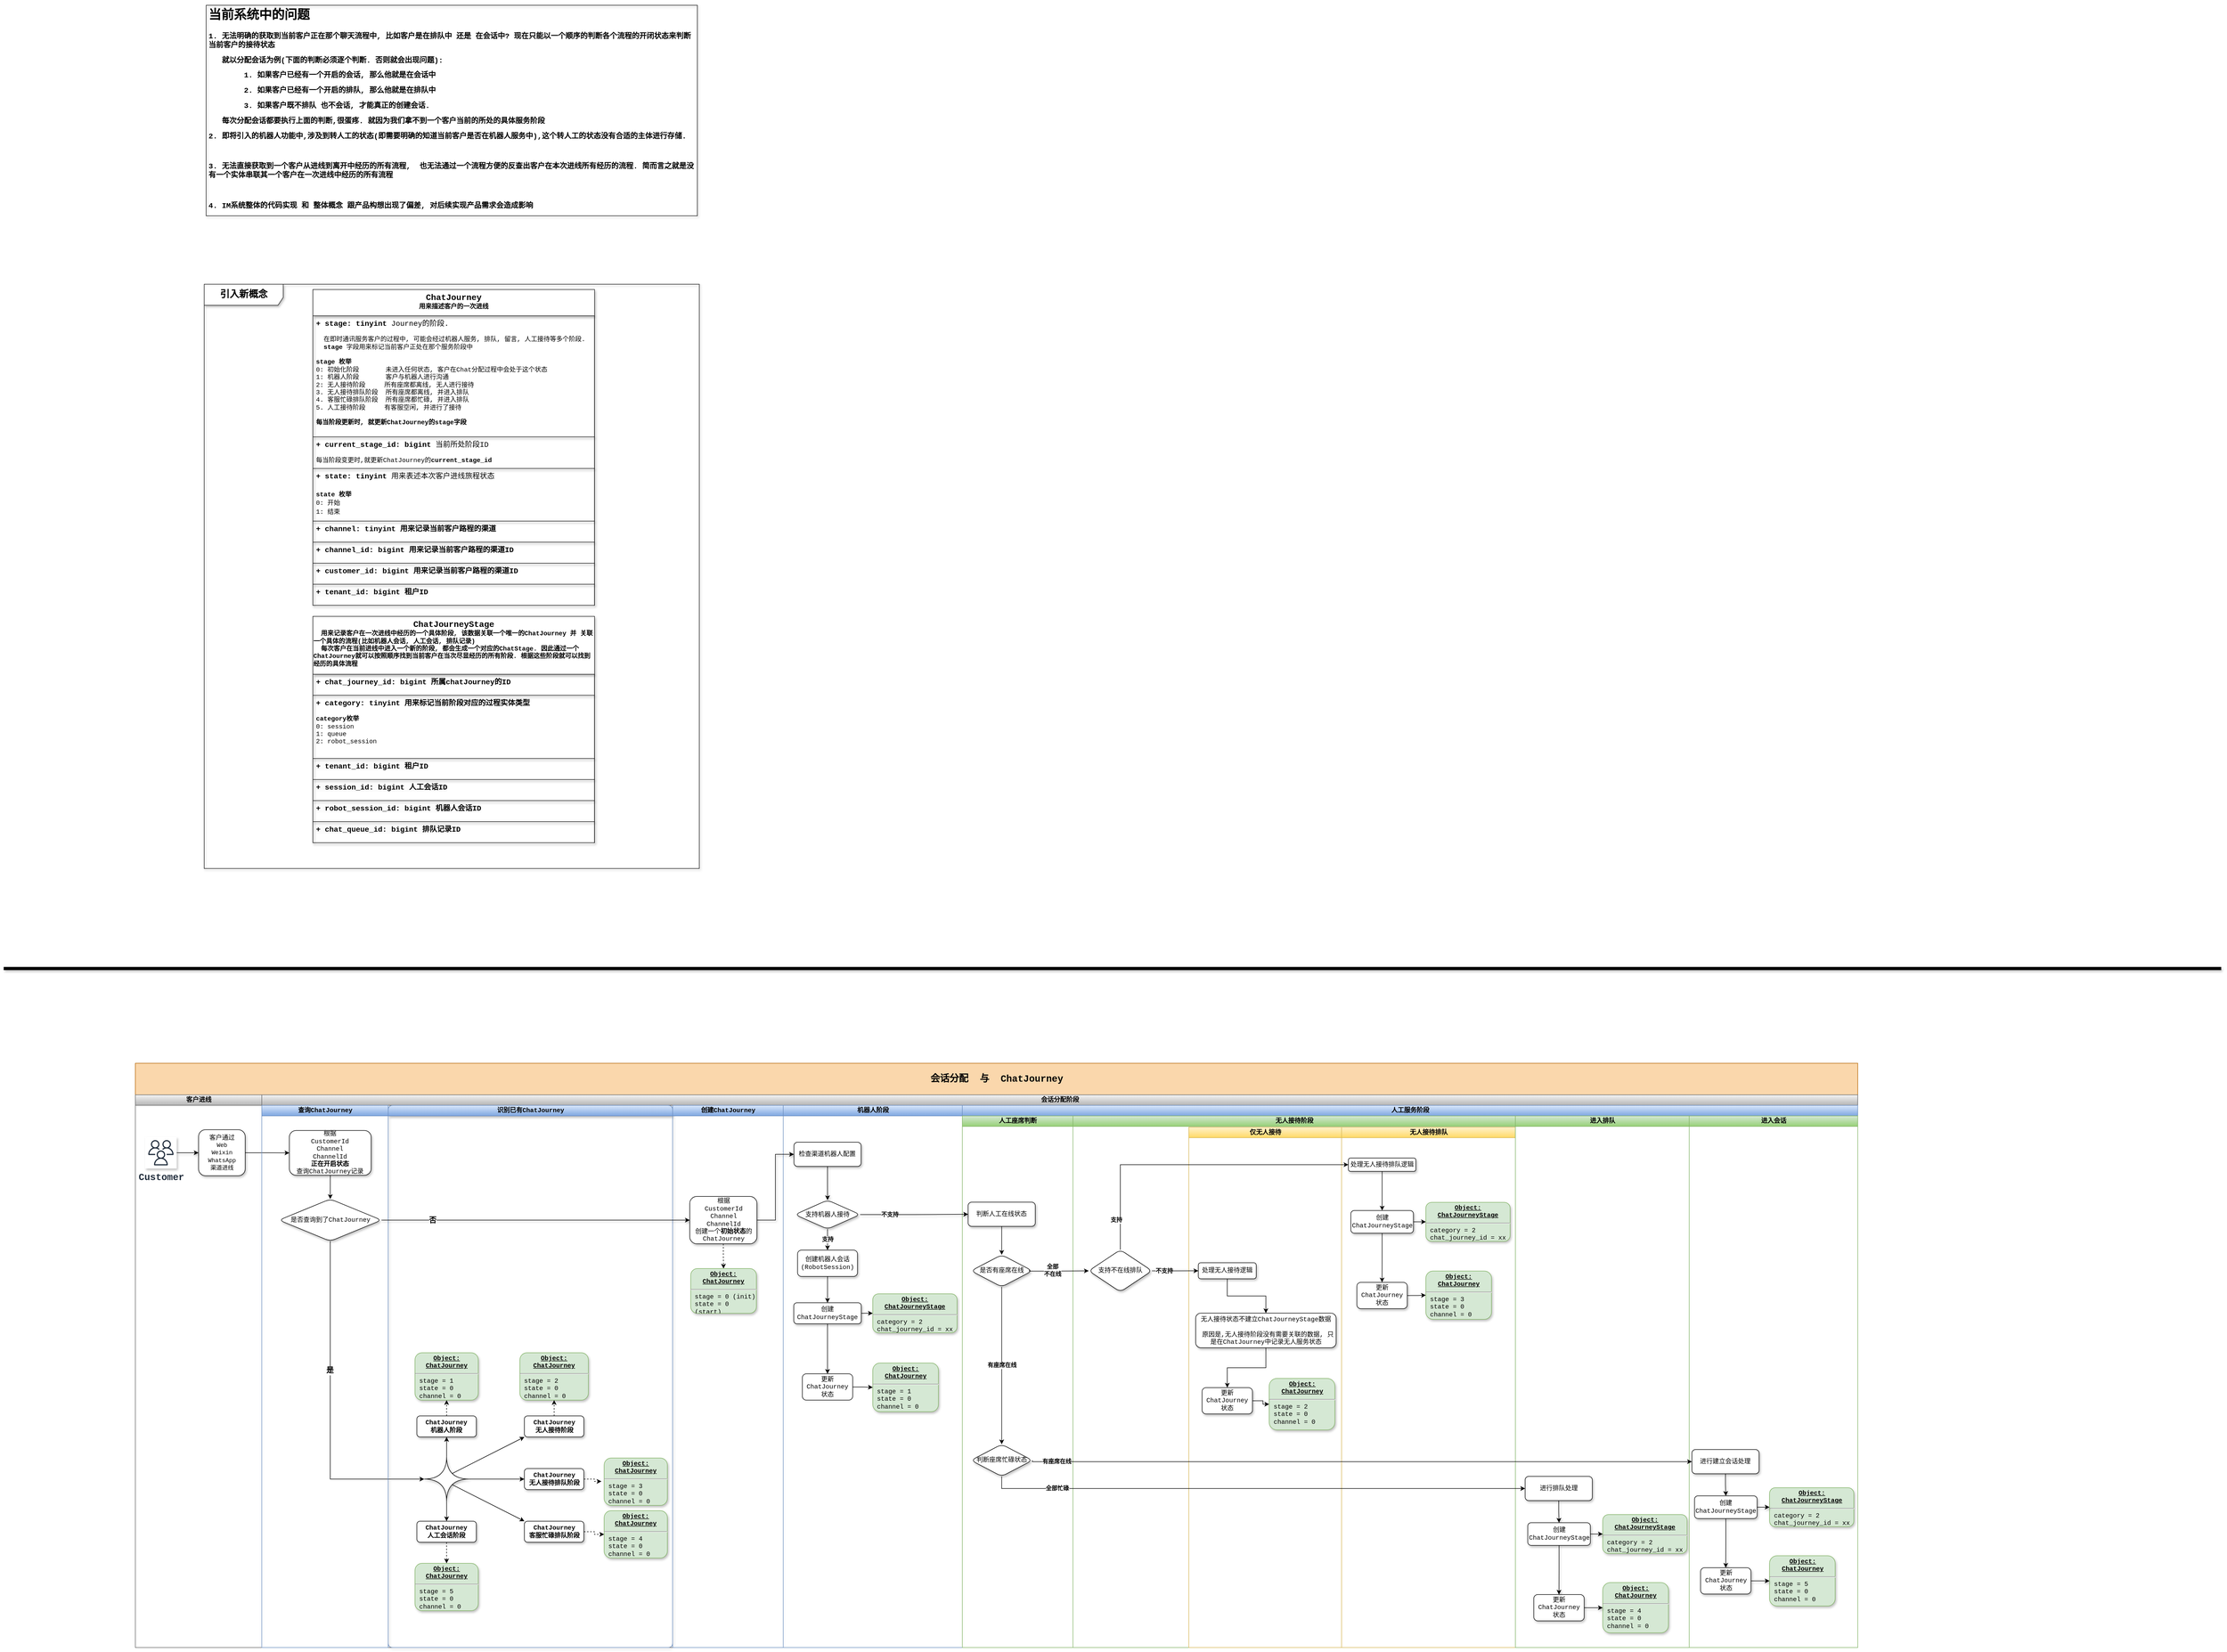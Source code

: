 <mxfile version="22.1.7" type="github">
  <diagram id="Sj_QsXj8n8EclXEECuJ8" name="第 1 页">
    <mxGraphModel dx="3116" dy="770" grid="1" gridSize="10" guides="1" tooltips="1" connect="1" arrows="1" fold="1" page="1" pageScale="1" pageWidth="850" pageHeight="1100" math="0" shadow="0">
      <root>
        <mxCell id="0" />
        <mxCell id="1" parent="0" />
        <mxCell id="jNDHMeCrCWMadsjBl1Mv-1" value="&lt;h1&gt;当前系统中的问题&lt;/h1&gt;&lt;p&gt;&lt;b&gt;&lt;font style=&quot;font-size: 14px;&quot;&gt;1. 无法明确的获取到当前客户正在那个聊天流程中, 比如客户是在排队中 还是 在会话中? 现在只能以一个顺序的判断各个流程的开闭状态来判断当前客户的接待状态&lt;/font&gt;&lt;/b&gt;&lt;/p&gt;&lt;p&gt;&lt;b&gt;&lt;font style=&quot;font-size: 14px;&quot;&gt;&amp;nbsp; &amp;nbsp;就以分配会话为例(下面的判断必须逐个判断. 否则就会出现问题):&lt;/font&gt;&lt;/b&gt;&lt;/p&gt;&lt;p&gt;&lt;b&gt;&lt;font style=&quot;font-size: 14px;&quot;&gt;&amp;nbsp; &amp;nbsp; &amp;nbsp; &amp;nbsp; 1. 如果客户已经有一个开启的会话, 那么他就是在会话中&lt;/font&gt;&lt;/b&gt;&lt;/p&gt;&lt;p&gt;&lt;b&gt;&lt;font style=&quot;font-size: 14px;&quot;&gt;&lt;span style=&quot;white-space: pre;&quot;&gt;&#x9;&lt;/span&gt;2. 如果客户已经有一个开启的排队, 那么他就是在排队中&lt;/font&gt;&lt;/b&gt;&lt;/p&gt;&lt;p&gt;&lt;b&gt;&lt;font style=&quot;font-size: 14px;&quot;&gt;&lt;span style=&quot;white-space: pre;&quot;&gt;&#x9;&lt;/span&gt;3. 如果客户既不排队 也不会话, 才能真正的创建会话.&lt;br&gt;&lt;/font&gt;&lt;/b&gt;&lt;/p&gt;&lt;p&gt;&lt;b&gt;&lt;font style=&quot;font-size: 14px;&quot;&gt;&amp;nbsp; &amp;nbsp;每次分配会话都要执行上面的判断,很蛋疼. 就因为我们拿不到一个客户当前的所处的具体服务阶段&lt;/font&gt;&lt;/b&gt;&lt;/p&gt;&lt;p&gt;&lt;b&gt;&lt;font style=&quot;font-size: 14px;&quot;&gt;2. 即将引入的机器人功能中,涉及到转人工的状态(即需要明确的知道当前客户是否在机器人服务中),这个转人工的状态没有合适的主体进行存储.&lt;/font&gt;&lt;/b&gt;&lt;/p&gt;&lt;p&gt;&lt;b&gt;&lt;font style=&quot;font-size: 14px;&quot;&gt;&lt;br&gt;&lt;/font&gt;&lt;/b&gt;&lt;/p&gt;&lt;p&gt;&lt;b&gt;&lt;font style=&quot;font-size: 14px;&quot;&gt;3. 无法直接获取到一个客户从进线到离开中经历的所有流程,&amp;nbsp; 也无法通过一个流程方便的反查出客户在本次进线所有经历的流程. 简而言之就是没有一个实体串联其一个客户在一次进线中经历的所有流程&lt;/font&gt;&lt;/b&gt;&lt;/p&gt;&lt;p&gt;&lt;b style=&quot;font-size: 14px; background-color: initial;&quot;&gt;&lt;br&gt;&lt;/b&gt;&lt;/p&gt;&lt;p&gt;&lt;b style=&quot;font-size: 14px; background-color: initial;&quot;&gt;4. IM系统整体的代码实现 和 整体概念 跟产品构想出现了偏差, 对后续实现产品需求会造成影响&lt;/b&gt;&lt;br&gt;&lt;/p&gt;&lt;p&gt;&lt;b&gt;&lt;font style=&quot;font-size: 14px;&quot;&gt;&lt;br&gt;&lt;/font&gt;&lt;/b&gt;&lt;/p&gt;" style="text;html=1;strokeColor=#1A1A1A;fillColor=none;spacing=5;spacingTop=-20;whiteSpace=wrap;overflow=hidden;rounded=0;labelBorderColor=none;fontFamily=Courier New;shadow=1;" vertex="1" parent="1">
          <mxGeometry x="-1295.61" y="50" width="932.61" height="400" as="geometry" />
        </mxCell>
        <mxCell id="jNDHMeCrCWMadsjBl1Mv-2" value="&lt;b&gt;&lt;font style=&quot;font-size: 18px;&quot;&gt;引入新概念&lt;/font&gt;&lt;/b&gt;" style="shape=umlFrame;whiteSpace=wrap;html=1;pointerEvents=0;width=150;height=40;fontFamily=Courier New;strokeColor=#1A1A1A;movable=1;resizable=1;rotatable=1;deletable=1;editable=1;locked=0;connectable=1;shadow=1;" vertex="1" parent="1">
          <mxGeometry x="-1299.3" y="580" width="940" height="1110" as="geometry" />
        </mxCell>
        <mxCell id="jNDHMeCrCWMadsjBl1Mv-3" value="&lt;font style=&quot;font-size: 16px;&quot;&gt;ChatJourney&lt;/font&gt;&lt;br&gt;用来描述客户的一次进线" style="swimlane;fontStyle=1;align=center;verticalAlign=top;childLayout=stackLayout;horizontal=1;startSize=50;horizontalStack=0;resizeParent=1;resizeParentMax=0;resizeLast=0;collapsible=1;marginBottom=0;whiteSpace=wrap;fontFamily=Courier New;html=1;swimlaneFillColor=none;strokeColor=#1A1A1A;shadow=1;" vertex="1" parent="1">
          <mxGeometry x="-1093" y="590" width="534.77" height="600" as="geometry" />
        </mxCell>
        <mxCell id="jNDHMeCrCWMadsjBl1Mv-4" value="&lt;font style=&quot;font-size: 14px;&quot;&gt;&lt;b&gt;+ stage: tinyint&amp;nbsp;&lt;/b&gt;Journey的阶段.&lt;br&gt;&lt;/font&gt;&lt;br&gt;&amp;nbsp; 在即时通讯服务客户的过程中, 可能会经过机器人服务, 排队, 留言, 人工接待等多个阶段.&lt;br&gt;&amp;nbsp;&amp;nbsp;&lt;b style=&quot;border-color: var(--border-color);&quot;&gt;stage&amp;nbsp;&lt;/b&gt;&lt;span style=&quot;border-color: var(--border-color);&quot;&gt;字段用来标记当前客户正处在那个服务阶段中&lt;/span&gt;&lt;br&gt;&lt;br&gt;&lt;b style=&quot;border-color: var(--border-color);&quot;&gt;stage 枚举&lt;br&gt;&lt;/b&gt;0: 初始化阶段&amp;nbsp; &amp;nbsp; &amp;nbsp; &amp;nbsp;未进入任何状态, 客户在Chat分配过程中会处于这个状态&lt;br&gt;1: 机器人阶段&amp;nbsp; &amp;nbsp; &amp;nbsp; &amp;nbsp;客户与机器人进行沟通&lt;br&gt;2: 无人接待阶段&amp;nbsp; &amp;nbsp; &amp;nbsp;所有座席都离线, 无人进行接待&lt;br&gt;3. 无人接待排队阶段&amp;nbsp; 所有座席都离线, 并进入排队&lt;br&gt;4. 客服忙碌排队阶段&amp;nbsp; 所有座席都忙碌, 并进入排队&lt;br&gt;5. 人工接待阶段&amp;nbsp; &amp;nbsp; &amp;nbsp;有客服空闲, 并进行了接待&lt;br&gt;&lt;br&gt;&lt;b&gt;每当阶段更新时, 就更新ChatJourney的stage字段&lt;/b&gt;" style="text;strokeColor=#1A1A1A;fillColor=none;align=left;verticalAlign=top;spacingLeft=4;spacingRight=4;overflow=hidden;rotatable=0;points=[[0,0.5],[1,0.5]];portConstraint=eastwest;whiteSpace=wrap;html=1;fontFamily=Courier New;shadow=1;" vertex="1" parent="jNDHMeCrCWMadsjBl1Mv-3">
          <mxGeometry y="50" width="534.77" height="230" as="geometry" />
        </mxCell>
        <mxCell id="jNDHMeCrCWMadsjBl1Mv-5" value="&lt;font style=&quot;&quot;&gt;&lt;b style=&quot;font-size: 14px;&quot;&gt;+ current_stage_id: bigint&amp;nbsp;&lt;/b&gt;&lt;span style=&quot;font-size: 14px;&quot;&gt;当前所处阶段ID&lt;/span&gt;&lt;br&gt;&lt;br&gt;&lt;font style=&quot;font-size: 12px;&quot;&gt;每当阶段变更时,就更新ChatJourney的&lt;b style=&quot;border-color: var(--border-color);&quot;&gt;current_stage_id&lt;/b&gt;&lt;/font&gt;&lt;br&gt;&lt;/font&gt;" style="text;strokeColor=#1A1A1A;fillColor=none;align=left;verticalAlign=top;spacingLeft=4;spacingRight=4;overflow=hidden;rotatable=0;points=[[0,0.5],[1,0.5]];portConstraint=eastwest;whiteSpace=wrap;html=1;fontFamily=Courier New;shadow=1;" vertex="1" parent="jNDHMeCrCWMadsjBl1Mv-3">
          <mxGeometry y="280" width="534.77" height="60" as="geometry" />
        </mxCell>
        <mxCell id="jNDHMeCrCWMadsjBl1Mv-6" value="&lt;font style=&quot;font-size: 14px;&quot;&gt;&lt;b&gt;+ state: tinyint &lt;/b&gt;用来表述本次客户进线旅程状态&lt;br&gt;&lt;br&gt;&lt;span style=&quot;border-color: var(--border-color); font-size: 12px;&quot;&gt;&lt;b&gt;state 枚举&lt;/b&gt;&lt;br&gt;0: 开始&lt;br&gt;1: 结束&lt;br style=&quot;border-color: var(--border-color);&quot;&gt;&lt;/span&gt;&lt;/font&gt;" style="text;strokeColor=#1A1A1A;fillColor=none;align=left;verticalAlign=top;spacingLeft=4;spacingRight=4;overflow=hidden;rotatable=0;points=[[0,0.5],[1,0.5]];portConstraint=eastwest;whiteSpace=wrap;html=1;fontFamily=Courier New;shadow=1;" vertex="1" parent="jNDHMeCrCWMadsjBl1Mv-3">
          <mxGeometry y="340" width="534.77" height="100" as="geometry" />
        </mxCell>
        <mxCell id="jNDHMeCrCWMadsjBl1Mv-7" value="&lt;font style=&quot;font-size: 14px;&quot;&gt;&lt;b&gt;+ channel: tinyint 用来记录当前客户路程的渠道&lt;/b&gt;&lt;br&gt;&lt;b style=&quot;border-color: var(--border-color); font-size: 12px;&quot;&gt;&lt;br style=&quot;border-color: var(--border-color);&quot;&gt;&lt;/b&gt;&lt;/font&gt;" style="text;strokeColor=#1A1A1A;fillColor=none;align=left;verticalAlign=top;spacingLeft=4;spacingRight=4;overflow=hidden;rotatable=0;points=[[0,0.5],[1,0.5]];portConstraint=eastwest;whiteSpace=wrap;html=1;fontFamily=Courier New;shadow=1;" vertex="1" parent="jNDHMeCrCWMadsjBl1Mv-3">
          <mxGeometry y="440" width="534.77" height="40" as="geometry" />
        </mxCell>
        <mxCell id="jNDHMeCrCWMadsjBl1Mv-8" value="&lt;font style=&quot;font-size: 14px;&quot;&gt;&lt;b&gt;+ channel_id:&amp;nbsp;&lt;/b&gt;&lt;b style=&quot;border-color: var(--border-color);&quot;&gt;bigint&lt;/b&gt;&lt;b&gt;&amp;nbsp;用来记录当前客户路程的渠道ID&lt;/b&gt;&lt;br&gt;&lt;b style=&quot;border-color: var(--border-color); font-size: 12px;&quot;&gt;&lt;br style=&quot;border-color: var(--border-color);&quot;&gt;&lt;/b&gt;&lt;/font&gt;" style="text;strokeColor=#1A1A1A;fillColor=none;align=left;verticalAlign=top;spacingLeft=4;spacingRight=4;overflow=hidden;rotatable=0;points=[[0,0.5],[1,0.5]];portConstraint=eastwest;whiteSpace=wrap;html=1;fontFamily=Courier New;shadow=1;" vertex="1" parent="jNDHMeCrCWMadsjBl1Mv-3">
          <mxGeometry y="480" width="534.77" height="40" as="geometry" />
        </mxCell>
        <mxCell id="jNDHMeCrCWMadsjBl1Mv-9" value="&lt;font style=&quot;font-size: 14px;&quot;&gt;&lt;b&gt;+ customer_id:&amp;nbsp;&lt;/b&gt;&lt;b style=&quot;border-color: var(--border-color);&quot;&gt;bigint&lt;/b&gt;&lt;b&gt;&amp;nbsp;用来记录当前客户路程的渠道ID&lt;/b&gt;&lt;br&gt;&lt;b style=&quot;border-color: var(--border-color); font-size: 12px;&quot;&gt;&lt;br style=&quot;border-color: var(--border-color);&quot;&gt;&lt;/b&gt;&lt;/font&gt;" style="text;strokeColor=#1A1A1A;fillColor=none;align=left;verticalAlign=top;spacingLeft=4;spacingRight=4;overflow=hidden;rotatable=0;points=[[0,0.5],[1,0.5]];portConstraint=eastwest;whiteSpace=wrap;html=1;fontFamily=Courier New;shadow=1;" vertex="1" parent="jNDHMeCrCWMadsjBl1Mv-3">
          <mxGeometry y="520" width="534.77" height="40" as="geometry" />
        </mxCell>
        <mxCell id="jNDHMeCrCWMadsjBl1Mv-10" value="&lt;b style=&quot;border-color: var(--border-color); color: rgb(0, 0, 0); font-size: 14px; font-style: normal; font-variant-ligatures: normal; font-variant-caps: normal; letter-spacing: normal; orphans: 2; text-align: left; text-indent: 0px; text-transform: none; widows: 2; word-spacing: 0px; -webkit-text-stroke-width: 0px; background-color: rgb(251, 251, 251); text-decoration-thickness: initial; text-decoration-style: initial; text-decoration-color: initial;&quot;&gt;+ tenant_id: bigint 租户ID&lt;/b&gt;" style="text;strokeColor=#1A1A1A;fillColor=none;align=left;verticalAlign=top;spacingLeft=4;spacingRight=4;overflow=hidden;rotatable=0;points=[[0,0.5],[1,0.5]];portConstraint=eastwest;whiteSpace=wrap;html=1;fontFamily=Courier New;shadow=1;" vertex="1" parent="jNDHMeCrCWMadsjBl1Mv-3">
          <mxGeometry y="560" width="534.77" height="40" as="geometry" />
        </mxCell>
        <mxCell id="jNDHMeCrCWMadsjBl1Mv-11" value="&lt;font style=&quot;font-size: 16px;&quot;&gt;ChatJourneyStage&lt;br&gt;&lt;/font&gt;&lt;div style=&quot;text-align: left;&quot;&gt;&lt;span style=&quot;background-color: initial;&quot;&gt;&amp;nbsp; 用来记录客户在一次进线中经历的一个具体阶段, 该数据关联一个唯一的ChatJourney 并 关联一个具体的流程(比如机器人会话, 人工会话, 排队记录)&lt;/span&gt;&lt;/div&gt;&lt;div style=&quot;text-align: left;&quot;&gt;&lt;span style=&quot;background-color: initial;&quot;&gt;&amp;nbsp; 每次客户在当前进线中进入一个新的阶段, 都会生成一个对应的ChatStage. 因此通过一个ChatJourney就可以按照顺序找到当前客户在当次尽显经历的所有阶段. 根据这些阶段就可以找到经历的具体流程&lt;/span&gt;&lt;/div&gt;" style="swimlane;fontStyle=1;align=center;verticalAlign=top;childLayout=stackLayout;horizontal=1;startSize=110;horizontalStack=0;resizeParent=1;resizeParentMax=0;resizeLast=0;collapsible=1;marginBottom=0;whiteSpace=wrap;fontFamily=Courier New;html=1;swimlaneFillColor=none;strokeColor=#1A1A1A;shadow=1;" vertex="1" parent="1">
          <mxGeometry x="-1093" y="1211" width="534.77" height="430" as="geometry" />
        </mxCell>
        <mxCell id="jNDHMeCrCWMadsjBl1Mv-12" value="&lt;font style=&quot;&quot;&gt;&lt;b style=&quot;font-size: 14px;&quot;&gt;+ chat_journey_id: bigint 所属chatJourney的ID&lt;/b&gt;&lt;br&gt;&lt;/font&gt;" style="text;strokeColor=#1A1A1A;fillColor=none;align=left;verticalAlign=top;spacingLeft=4;spacingRight=4;overflow=hidden;rotatable=0;points=[[0,0.5],[1,0.5]];portConstraint=eastwest;whiteSpace=wrap;html=1;fontFamily=Courier New;shadow=1;" vertex="1" parent="jNDHMeCrCWMadsjBl1Mv-11">
          <mxGeometry y="110" width="534.77" height="40" as="geometry" />
        </mxCell>
        <mxCell id="jNDHMeCrCWMadsjBl1Mv-13" value="&lt;font style=&quot;&quot;&gt;&lt;b style=&quot;font-size: 14px;&quot;&gt;+ category: tinyint 用来标记当前阶段对应的过程实体类型&lt;/b&gt;&lt;br&gt;&lt;span style=&quot;border-color: var(--border-color);&quot;&gt;&lt;br&gt;&lt;b style=&quot;border-color: var(--border-color);&quot;&gt;&lt;font style=&quot;font-size: 12px;&quot;&gt;category枚举&lt;br&gt;&lt;/font&gt;&lt;/b&gt;0: session&lt;br&gt;1: queue&lt;br&gt;2: robot_session&lt;br style=&quot;border-color: var(--border-color);&quot;&gt;&lt;/span&gt;&lt;/font&gt;" style="text;strokeColor=#1A1A1A;fillColor=none;align=left;verticalAlign=top;spacingLeft=4;spacingRight=4;overflow=hidden;rotatable=0;points=[[0,0.5],[1,0.5]];portConstraint=eastwest;whiteSpace=wrap;html=1;fontFamily=Courier New;shadow=1;" vertex="1" parent="jNDHMeCrCWMadsjBl1Mv-11">
          <mxGeometry y="150" width="534.77" height="120" as="geometry" />
        </mxCell>
        <mxCell id="jNDHMeCrCWMadsjBl1Mv-14" value="&lt;b style=&quot;border-color: var(--border-color); color: rgb(0, 0, 0); font-size: 14px; font-style: normal; font-variant-ligatures: normal; font-variant-caps: normal; letter-spacing: normal; orphans: 2; text-align: left; text-indent: 0px; text-transform: none; widows: 2; word-spacing: 0px; -webkit-text-stroke-width: 0px; background-color: rgb(251, 251, 251); text-decoration-thickness: initial; text-decoration-style: initial; text-decoration-color: initial;&quot;&gt;+ tenant_id:&amp;nbsp;&lt;b style=&quot;border-color: var(--border-color);&quot;&gt;bigint&lt;/b&gt;&amp;nbsp;租户ID&lt;/b&gt;" style="text;strokeColor=#1A1A1A;fillColor=none;align=left;verticalAlign=top;spacingLeft=4;spacingRight=4;overflow=hidden;rotatable=0;points=[[0,0.5],[1,0.5]];portConstraint=eastwest;whiteSpace=wrap;html=1;fontFamily=Courier New;shadow=1;" vertex="1" parent="jNDHMeCrCWMadsjBl1Mv-11">
          <mxGeometry y="270" width="534.77" height="40" as="geometry" />
        </mxCell>
        <mxCell id="jNDHMeCrCWMadsjBl1Mv-15" value="&lt;b style=&quot;border-color: var(--border-color); color: rgb(0, 0, 0); font-size: 14px; font-style: normal; font-variant-ligatures: normal; font-variant-caps: normal; letter-spacing: normal; orphans: 2; text-align: left; text-indent: 0px; text-transform: none; widows: 2; word-spacing: 0px; -webkit-text-stroke-width: 0px; background-color: rgb(251, 251, 251); text-decoration-thickness: initial; text-decoration-style: initial; text-decoration-color: initial;&quot;&gt;+ session_id:&amp;nbsp;&lt;b style=&quot;border-color: var(--border-color);&quot;&gt;&lt;b style=&quot;border-color: var(--border-color);&quot;&gt;bigint&lt;/b&gt;&lt;/b&gt;&amp;nbsp;人工会话ID&lt;/b&gt;" style="text;strokeColor=#1A1A1A;fillColor=none;align=left;verticalAlign=top;spacingLeft=4;spacingRight=4;overflow=hidden;rotatable=0;points=[[0,0.5],[1,0.5]];portConstraint=eastwest;whiteSpace=wrap;html=1;fontFamily=Courier New;shadow=1;" vertex="1" parent="jNDHMeCrCWMadsjBl1Mv-11">
          <mxGeometry y="310" width="534.77" height="40" as="geometry" />
        </mxCell>
        <mxCell id="jNDHMeCrCWMadsjBl1Mv-16" value="&lt;b style=&quot;border-color: var(--border-color); color: rgb(0, 0, 0); font-size: 14px; font-style: normal; font-variant-ligatures: normal; font-variant-caps: normal; letter-spacing: normal; orphans: 2; text-align: left; text-indent: 0px; text-transform: none; widows: 2; word-spacing: 0px; -webkit-text-stroke-width: 0px; background-color: rgb(251, 251, 251); text-decoration-thickness: initial; text-decoration-style: initial; text-decoration-color: initial;&quot;&gt;+ robot_session_id:&amp;nbsp;&lt;b style=&quot;border-color: var(--border-color);&quot;&gt;&lt;b style=&quot;border-color: var(--border-color);&quot;&gt;bigint&lt;/b&gt;&lt;/b&gt;&amp;nbsp;机器人会话ID&lt;/b&gt;" style="text;strokeColor=#1A1A1A;fillColor=none;align=left;verticalAlign=top;spacingLeft=4;spacingRight=4;overflow=hidden;rotatable=0;points=[[0,0.5],[1,0.5]];portConstraint=eastwest;whiteSpace=wrap;html=1;fontFamily=Courier New;shadow=1;" vertex="1" parent="jNDHMeCrCWMadsjBl1Mv-11">
          <mxGeometry y="350" width="534.77" height="40" as="geometry" />
        </mxCell>
        <mxCell id="jNDHMeCrCWMadsjBl1Mv-17" value="&lt;b style=&quot;border-color: var(--border-color); color: rgb(0, 0, 0); font-size: 14px; font-style: normal; font-variant-ligatures: normal; font-variant-caps: normal; letter-spacing: normal; orphans: 2; text-align: left; text-indent: 0px; text-transform: none; widows: 2; word-spacing: 0px; -webkit-text-stroke-width: 0px; background-color: rgb(251, 251, 251); text-decoration-thickness: initial; text-decoration-style: initial; text-decoration-color: initial;&quot;&gt;+ chat_queue_id:&amp;nbsp;&lt;b style=&quot;border-color: var(--border-color);&quot;&gt;&lt;b style=&quot;border-color: var(--border-color);&quot;&gt;bigint&lt;/b&gt;&lt;/b&gt;&amp;nbsp;排队记录ID&lt;/b&gt;" style="text;strokeColor=#1A1A1A;fillColor=none;align=left;verticalAlign=top;spacingLeft=4;spacingRight=4;overflow=hidden;rotatable=0;points=[[0,0.5],[1,0.5]];portConstraint=eastwest;whiteSpace=wrap;html=1;fontFamily=Courier New;shadow=1;" vertex="1" parent="jNDHMeCrCWMadsjBl1Mv-11">
          <mxGeometry y="390" width="534.77" height="40" as="geometry" />
        </mxCell>
        <mxCell id="jNDHMeCrCWMadsjBl1Mv-18" value="" style="endArrow=none;html=1;rounded=0;jumpStyle=none;strokeWidth=6;fontFamily=Courier New;shadow=1;" edge="1" parent="1">
          <mxGeometry width="50" height="50" relative="1" as="geometry">
            <mxPoint x="-1680" y="1880" as="sourcePoint" />
            <mxPoint x="2530" y="1880" as="targetPoint" />
          </mxGeometry>
        </mxCell>
        <mxCell id="jNDHMeCrCWMadsjBl1Mv-19" value="&lt;font style=&quot;font-size: 18px;&quot;&gt;会话分配&amp;nbsp; 与&amp;nbsp;&amp;nbsp;&lt;span style=&quot;&quot;&gt;ChatJourney&lt;/span&gt;&lt;/font&gt;" style="swimlane;childLayout=stackLayout;resizeParent=1;resizeParentMax=0;startSize=60;html=1;fillColor=#fad7ac;strokeColor=#b46504;fontFamily=Courier New;" vertex="1" parent="1">
          <mxGeometry x="-1430" y="2060" width="3270" height="1110" as="geometry" />
        </mxCell>
        <mxCell id="jNDHMeCrCWMadsjBl1Mv-20" value="客户进线" style="swimlane;startSize=20;html=1;fillColor=#f5f5f5;strokeColor=#666666;gradientColor=#b3b3b3;fontFamily=Courier New;" vertex="1" parent="jNDHMeCrCWMadsjBl1Mv-19">
          <mxGeometry y="60" width="240" height="1050" as="geometry">
            <mxRectangle y="60" width="40" height="420" as="alternateBounds" />
          </mxGeometry>
        </mxCell>
        <mxCell id="jNDHMeCrCWMadsjBl1Mv-21" value="&lt;font style=&quot;font-size: 18px;&quot;&gt;&lt;b&gt;Customer&lt;/b&gt;&lt;/font&gt;" style="outlineConnect=0;fontColor=#232F3E;gradientColor=none;strokeColor=#232F3E;fillColor=#ffffff;dashed=0;verticalLabelPosition=bottom;verticalAlign=top;align=center;html=1;fontSize=12;fontStyle=0;aspect=fixed;shape=mxgraph.aws4.resourceIcon;resIcon=mxgraph.aws4.users;fontFamily=Courier New;shadow=1;" vertex="1" parent="jNDHMeCrCWMadsjBl1Mv-20">
          <mxGeometry x="18.5" y="80" width="60" height="60" as="geometry" />
        </mxCell>
        <mxCell id="jNDHMeCrCWMadsjBl1Mv-22" value="客户通过&lt;br style=&quot;border-color: var(--border-color); font-size: 11px;&quot;&gt;&lt;span style=&quot;font-size: 11px; background-color: rgb(255, 255, 255);&quot;&gt;Web&lt;br&gt;Weixin&lt;br&gt;WhatsApp&lt;br&gt;渠道进线&lt;/span&gt;" style="rounded=1;whiteSpace=wrap;html=1;fontFamily=Courier New;glass=0;shadow=1;" vertex="1" parent="jNDHMeCrCWMadsjBl1Mv-20">
          <mxGeometry x="120" y="66.25" width="88.5" height="87.5" as="geometry" />
        </mxCell>
        <mxCell id="jNDHMeCrCWMadsjBl1Mv-23" value="" style="edgeStyle=orthogonalEdgeStyle;rounded=0;orthogonalLoop=1;jettySize=auto;html=1;entryX=0;entryY=0.5;entryDx=0;entryDy=0;fontFamily=Courier New;shadow=1;" edge="1" parent="jNDHMeCrCWMadsjBl1Mv-20" source="jNDHMeCrCWMadsjBl1Mv-21" target="jNDHMeCrCWMadsjBl1Mv-22">
          <mxGeometry x="0.177" relative="1" as="geometry">
            <mxPoint x="612.25" y="190" as="targetPoint" />
            <mxPoint as="offset" />
          </mxGeometry>
        </mxCell>
        <mxCell id="jNDHMeCrCWMadsjBl1Mv-24" style="edgeStyle=orthogonalEdgeStyle;rounded=0;orthogonalLoop=1;jettySize=auto;html=1;entryX=0;entryY=0.5;entryDx=0;entryDy=0;fontFamily=Courier New;" edge="1" parent="jNDHMeCrCWMadsjBl1Mv-19" source="jNDHMeCrCWMadsjBl1Mv-22" target="jNDHMeCrCWMadsjBl1Mv-51">
          <mxGeometry relative="1" as="geometry">
            <mxPoint x="415" y="122.5" as="targetPoint" />
          </mxGeometry>
        </mxCell>
        <mxCell id="jNDHMeCrCWMadsjBl1Mv-25" value="会话分配阶段" style="swimlane;startSize=20;html=1;fillColor=#f5f5f5;strokeColor=#666666;gradientColor=#b3b3b3;fontFamily=Courier New;" vertex="1" parent="jNDHMeCrCWMadsjBl1Mv-19">
          <mxGeometry x="240" y="60" width="3030" height="1050" as="geometry">
            <mxRectangle x="230" width="110" height="30" as="alternateBounds" />
          </mxGeometry>
        </mxCell>
        <mxCell id="jNDHMeCrCWMadsjBl1Mv-26" style="rounded=0;orthogonalLoop=1;jettySize=auto;html=1;entryX=0;entryY=0;entryDx=0;entryDy=0;entryPerimeter=0;edgeStyle=orthogonalEdgeStyle;fontFamily=Courier New;" edge="1" parent="jNDHMeCrCWMadsjBl1Mv-25" source="jNDHMeCrCWMadsjBl1Mv-52" target="jNDHMeCrCWMadsjBl1Mv-34">
          <mxGeometry relative="1" as="geometry">
            <Array as="points">
              <mxPoint x="130" y="730" />
            </Array>
          </mxGeometry>
        </mxCell>
        <mxCell id="jNDHMeCrCWMadsjBl1Mv-27" value="&lt;b&gt;&lt;font style=&quot;font-size: 14px;&quot;&gt;是&lt;/font&gt;&lt;/b&gt;" style="edgeLabel;html=1;align=center;verticalAlign=middle;resizable=0;points=[];fontFamily=Courier New;" vertex="1" connectable="0" parent="jNDHMeCrCWMadsjBl1Mv-26">
          <mxGeometry x="-0.219" y="-1" relative="1" as="geometry">
            <mxPoint as="offset" />
          </mxGeometry>
        </mxCell>
        <mxCell id="jNDHMeCrCWMadsjBl1Mv-28" value="识别已有ChatJourney" style="swimlane;startSize=20;html=1;fillColor=#dae8fc;strokeColor=#6c8ebf;gradientColor=#7ea6e0;fontFamily=Courier New;rounded=1;shadow=1;" vertex="1" parent="jNDHMeCrCWMadsjBl1Mv-25">
          <mxGeometry x="240" y="20" width="540" height="1030" as="geometry">
            <mxRectangle x="550" width="140" height="30" as="alternateBounds" />
          </mxGeometry>
        </mxCell>
        <mxCell id="jNDHMeCrCWMadsjBl1Mv-29" style="edgeStyle=orthogonalEdgeStyle;rounded=0;orthogonalLoop=1;jettySize=auto;html=1;entryX=0.5;entryY=1;entryDx=0;entryDy=0;fontFamily=Courier New;" edge="1" parent="jNDHMeCrCWMadsjBl1Mv-28" source="jNDHMeCrCWMadsjBl1Mv-34" target="jNDHMeCrCWMadsjBl1Mv-36">
          <mxGeometry relative="1" as="geometry">
            <mxPoint x="110.88" y="520" as="targetPoint" />
          </mxGeometry>
        </mxCell>
        <mxCell id="jNDHMeCrCWMadsjBl1Mv-30" style="rounded=0;orthogonalLoop=1;jettySize=auto;html=1;entryX=0;entryY=1;entryDx=0;entryDy=0;exitX=0.75;exitY=0.5;exitDx=0;exitDy=0;exitPerimeter=0;fontFamily=Courier New;" edge="1" parent="jNDHMeCrCWMadsjBl1Mv-28" source="jNDHMeCrCWMadsjBl1Mv-34" target="jNDHMeCrCWMadsjBl1Mv-38">
          <mxGeometry relative="1" as="geometry" />
        </mxCell>
        <mxCell id="jNDHMeCrCWMadsjBl1Mv-31" style="rounded=0;orthogonalLoop=1;jettySize=auto;html=1;exitX=1;exitY=1;exitDx=0;exitDy=0;exitPerimeter=0;entryX=0;entryY=0.5;entryDx=0;entryDy=0;fontFamily=Courier New;" edge="1" parent="jNDHMeCrCWMadsjBl1Mv-28" source="jNDHMeCrCWMadsjBl1Mv-34" target="jNDHMeCrCWMadsjBl1Mv-41">
          <mxGeometry relative="1" as="geometry">
            <mxPoint x="170" y="780" as="targetPoint" />
          </mxGeometry>
        </mxCell>
        <mxCell id="jNDHMeCrCWMadsjBl1Mv-32" style="rounded=0;orthogonalLoop=1;jettySize=auto;html=1;exitX=0.5;exitY=0.75;exitDx=0;exitDy=0;exitPerimeter=0;entryX=0;entryY=0;entryDx=0;entryDy=0;fontFamily=Courier New;" edge="1" parent="jNDHMeCrCWMadsjBl1Mv-28" source="jNDHMeCrCWMadsjBl1Mv-34" target="jNDHMeCrCWMadsjBl1Mv-44">
          <mxGeometry relative="1" as="geometry" />
        </mxCell>
        <mxCell id="jNDHMeCrCWMadsjBl1Mv-33" style="edgeStyle=orthogonalEdgeStyle;rounded=0;orthogonalLoop=1;jettySize=auto;html=1;entryX=0.5;entryY=0;entryDx=0;entryDy=0;fontFamily=Courier New;" edge="1" parent="jNDHMeCrCWMadsjBl1Mv-28" source="jNDHMeCrCWMadsjBl1Mv-34" target="jNDHMeCrCWMadsjBl1Mv-47">
          <mxGeometry relative="1" as="geometry" />
        </mxCell>
        <mxCell id="jNDHMeCrCWMadsjBl1Mv-34" value="" style="shape=switch;whiteSpace=wrap;html=1;rotation=-45;fontFamily=Courier New;shadow=1;" vertex="1" parent="jNDHMeCrCWMadsjBl1Mv-28">
          <mxGeometry x="80.88" y="680" width="60" height="60" as="geometry" />
        </mxCell>
        <mxCell id="jNDHMeCrCWMadsjBl1Mv-35" style="edgeStyle=orthogonalEdgeStyle;rounded=0;orthogonalLoop=1;jettySize=auto;html=1;entryX=0.5;entryY=1;entryDx=0;entryDy=0;dashed=1;fontFamily=Courier New;" edge="1" parent="jNDHMeCrCWMadsjBl1Mv-28" source="jNDHMeCrCWMadsjBl1Mv-36" target="jNDHMeCrCWMadsjBl1Mv-37">
          <mxGeometry relative="1" as="geometry" />
        </mxCell>
        <mxCell id="jNDHMeCrCWMadsjBl1Mv-36" value="&lt;b style=&quot;border-color: var(--border-color);&quot;&gt;ChatJourney&lt;br&gt;机器人阶段&lt;/b&gt;" style="rounded=1;whiteSpace=wrap;html=1;fontFamily=Courier New;shadow=1;" vertex="1" parent="jNDHMeCrCWMadsjBl1Mv-28">
          <mxGeometry x="54.44" y="590" width="112.87" height="40" as="geometry" />
        </mxCell>
        <mxCell id="jNDHMeCrCWMadsjBl1Mv-37" value="&lt;p style=&quot;text-align: center; margin: 4px 0px 0px; text-decoration: underline;&quot;&gt;&lt;b&gt;Object: ChatJourney&lt;/b&gt;&lt;/p&gt;&lt;hr&gt;&lt;p style=&quot;margin:0px;margin-left:8px;&quot;&gt;stage =&amp;nbsp;1&lt;br&gt;state = 0&lt;br&gt;channel = 0&lt;/p&gt;" style="verticalAlign=top;align=left;overflow=fill;fontSize=12;fontFamily=Courier New;html=1;whiteSpace=wrap;fillColor=#d5e8d4;strokeColor=#82b366;rounded=1;shadow=1;" vertex="1" parent="jNDHMeCrCWMadsjBl1Mv-28">
          <mxGeometry x="50.88" y="470" width="120" height="90" as="geometry" />
        </mxCell>
        <mxCell id="jNDHMeCrCWMadsjBl1Mv-38" value="&lt;b style=&quot;border-color: var(--border-color);&quot;&gt;ChatJourney&lt;br&gt;无人接待阶段&lt;/b&gt;" style="rounded=1;whiteSpace=wrap;html=1;fontFamily=Courier New;shadow=1;" vertex="1" parent="jNDHMeCrCWMadsjBl1Mv-28">
          <mxGeometry x="258.57" y="590" width="112.87" height="40" as="geometry" />
        </mxCell>
        <mxCell id="jNDHMeCrCWMadsjBl1Mv-39" value="&lt;p style=&quot;text-align: center; margin: 4px 0px 0px; text-decoration: underline;&quot;&gt;&lt;b&gt;Object: ChatJourney&lt;/b&gt;&lt;/p&gt;&lt;hr&gt;&lt;p style=&quot;margin:0px;margin-left:8px;&quot;&gt;stage = 2&lt;br&gt;state = 0&lt;br&gt;channel = 0&lt;/p&gt;" style="verticalAlign=top;align=left;overflow=fill;fontSize=12;fontFamily=Courier New;html=1;whiteSpace=wrap;fillColor=#d5e8d4;strokeColor=#82b366;shadow=1;rounded=1;" vertex="1" parent="jNDHMeCrCWMadsjBl1Mv-28">
          <mxGeometry x="250" y="470" width="130" height="90" as="geometry" />
        </mxCell>
        <mxCell id="jNDHMeCrCWMadsjBl1Mv-40" style="edgeStyle=orthogonalEdgeStyle;rounded=0;orthogonalLoop=1;jettySize=auto;html=1;entryX=0.5;entryY=1;entryDx=0;entryDy=0;dashed=1;fontFamily=Courier New;" edge="1" parent="jNDHMeCrCWMadsjBl1Mv-28" source="jNDHMeCrCWMadsjBl1Mv-38" target="jNDHMeCrCWMadsjBl1Mv-39">
          <mxGeometry relative="1" as="geometry" />
        </mxCell>
        <mxCell id="jNDHMeCrCWMadsjBl1Mv-41" value="&lt;b style=&quot;border-color: var(--border-color);&quot;&gt;ChatJourney&lt;br&gt;无人接待排队阶段&lt;br&gt;&lt;/b&gt;" style="rounded=1;whiteSpace=wrap;html=1;fontFamily=Courier New;shadow=1;" vertex="1" parent="jNDHMeCrCWMadsjBl1Mv-28">
          <mxGeometry x="258.56" y="690" width="112.87" height="40" as="geometry" />
        </mxCell>
        <mxCell id="jNDHMeCrCWMadsjBl1Mv-42" value="&lt;p style=&quot;text-align: center; margin: 4px 0px 0px; text-decoration: underline;&quot;&gt;&lt;b&gt;Object: ChatJourney&lt;/b&gt;&lt;/p&gt;&lt;hr&gt;&lt;p style=&quot;margin:0px;margin-left:8px;&quot;&gt;stage = 3&amp;nbsp;&lt;br&gt;state = 0&lt;br&gt;channel = 0&lt;/p&gt;" style="verticalAlign=top;align=left;overflow=fill;fontSize=12;fontFamily=Courier New;html=1;whiteSpace=wrap;fillColor=#d5e8d4;strokeColor=#82b366;shadow=1;rounded=1;" vertex="1" parent="jNDHMeCrCWMadsjBl1Mv-28">
          <mxGeometry x="410" y="670" width="120" height="90" as="geometry" />
        </mxCell>
        <mxCell id="jNDHMeCrCWMadsjBl1Mv-43" style="edgeStyle=orthogonalEdgeStyle;rounded=0;orthogonalLoop=1;jettySize=auto;html=1;entryX=-0.043;entryY=0.493;entryDx=0;entryDy=0;dashed=1;entryPerimeter=0;fontFamily=Courier New;" edge="1" parent="jNDHMeCrCWMadsjBl1Mv-28" source="jNDHMeCrCWMadsjBl1Mv-41" target="jNDHMeCrCWMadsjBl1Mv-42">
          <mxGeometry relative="1" as="geometry" />
        </mxCell>
        <mxCell id="jNDHMeCrCWMadsjBl1Mv-44" value="&lt;b style=&quot;border-color: var(--border-color);&quot;&gt;ChatJourney&lt;br&gt;客服忙碌排队阶段&lt;/b&gt;" style="rounded=1;whiteSpace=wrap;html=1;fontFamily=Courier New;shadow=1;" vertex="1" parent="jNDHMeCrCWMadsjBl1Mv-28">
          <mxGeometry x="258.57" y="790" width="112.87" height="40" as="geometry" />
        </mxCell>
        <mxCell id="jNDHMeCrCWMadsjBl1Mv-45" value="&lt;p style=&quot;text-align: center; margin: 4px 0px 0px; text-decoration: underline;&quot;&gt;&lt;b&gt;Object: ChatJourney&lt;/b&gt;&lt;/p&gt;&lt;hr&gt;&lt;p style=&quot;margin:0px;margin-left:8px;&quot;&gt;stage = 4&lt;br&gt;state = 0&lt;br&gt;channel = 0&lt;/p&gt;" style="verticalAlign=top;align=left;overflow=fill;fontSize=12;fontFamily=Courier New;html=1;whiteSpace=wrap;fillColor=#d5e8d4;strokeColor=#82b366;shadow=1;rounded=1;" vertex="1" parent="jNDHMeCrCWMadsjBl1Mv-28">
          <mxGeometry x="410" y="770" width="120" height="90" as="geometry" />
        </mxCell>
        <mxCell id="jNDHMeCrCWMadsjBl1Mv-46" style="edgeStyle=orthogonalEdgeStyle;rounded=0;orthogonalLoop=1;jettySize=auto;html=1;entryX=0;entryY=0.5;entryDx=0;entryDy=0;dashed=1;fontFamily=Courier New;" edge="1" parent="jNDHMeCrCWMadsjBl1Mv-28" source="jNDHMeCrCWMadsjBl1Mv-44" target="jNDHMeCrCWMadsjBl1Mv-45">
          <mxGeometry relative="1" as="geometry" />
        </mxCell>
        <mxCell id="jNDHMeCrCWMadsjBl1Mv-47" value="&lt;b style=&quot;border-color: var(--border-color);&quot;&gt;ChatJourney&lt;br&gt;人工会话阶段&lt;/b&gt;" style="rounded=1;whiteSpace=wrap;html=1;fontFamily=Courier New;shadow=1;" vertex="1" parent="jNDHMeCrCWMadsjBl1Mv-28">
          <mxGeometry x="54.44" y="790" width="112.87" height="40" as="geometry" />
        </mxCell>
        <mxCell id="jNDHMeCrCWMadsjBl1Mv-48" value="&lt;p style=&quot;text-align: center; margin: 4px 0px 0px; text-decoration: underline;&quot;&gt;&lt;b&gt;Object: ChatJourney&lt;/b&gt;&lt;/p&gt;&lt;hr&gt;&lt;p style=&quot;margin:0px;margin-left:8px;&quot;&gt;stage = 5&lt;br&gt;state = 0&lt;br&gt;channel = 0&lt;/p&gt;" style="verticalAlign=top;align=left;overflow=fill;fontSize=12;fontFamily=Courier New;html=1;whiteSpace=wrap;fillColor=#d5e8d4;strokeColor=#82b366;shadow=1;rounded=1;" vertex="1" parent="jNDHMeCrCWMadsjBl1Mv-28">
          <mxGeometry x="50.88" y="870" width="120" height="90" as="geometry" />
        </mxCell>
        <mxCell id="jNDHMeCrCWMadsjBl1Mv-49" style="edgeStyle=orthogonalEdgeStyle;rounded=0;orthogonalLoop=1;jettySize=auto;html=1;entryX=0.5;entryY=0;entryDx=0;entryDy=0;dashed=1;fontFamily=Courier New;" edge="1" parent="jNDHMeCrCWMadsjBl1Mv-28" source="jNDHMeCrCWMadsjBl1Mv-47" target="jNDHMeCrCWMadsjBl1Mv-48">
          <mxGeometry relative="1" as="geometry" />
        </mxCell>
        <mxCell id="jNDHMeCrCWMadsjBl1Mv-50" value="查询ChatJourney" style="swimlane;startSize=20;html=1;fillColor=#dae8fc;strokeColor=#6c8ebf;gradientColor=#7ea6e0;fontFamily=Courier New;" vertex="1" parent="jNDHMeCrCWMadsjBl1Mv-25">
          <mxGeometry y="20" width="240" height="1030" as="geometry">
            <mxRectangle x="550" width="140" height="30" as="alternateBounds" />
          </mxGeometry>
        </mxCell>
        <mxCell id="jNDHMeCrCWMadsjBl1Mv-51" value="&lt;font style=&quot;&quot;&gt;&lt;font style=&quot;font-size: 12px;&quot;&gt;根据&lt;br&gt;CustomerId&lt;br&gt;Channel&lt;br&gt;ChannelId&lt;br&gt;&lt;b&gt;正在开启状态&lt;/b&gt;&lt;br&gt;查询ChatJourney记录&lt;/font&gt;&lt;br&gt;&lt;/font&gt;" style="rounded=1;whiteSpace=wrap;html=1;fontFamily=Courier New;glass=0;shadow=1;" vertex="1" parent="jNDHMeCrCWMadsjBl1Mv-50">
          <mxGeometry x="52.37" y="47.75" width="155.25" height="85" as="geometry" />
        </mxCell>
        <mxCell id="jNDHMeCrCWMadsjBl1Mv-52" value="是否查询到了ChatJourney" style="rhombus;whiteSpace=wrap;html=1;rounded=1;fontFamily=Courier New;shadow=1;" vertex="1" parent="jNDHMeCrCWMadsjBl1Mv-50">
          <mxGeometry x="32.71" y="178" width="194.57" height="80" as="geometry" />
        </mxCell>
        <mxCell id="jNDHMeCrCWMadsjBl1Mv-53" style="edgeStyle=orthogonalEdgeStyle;rounded=0;orthogonalLoop=1;jettySize=auto;html=1;entryX=0.5;entryY=0;entryDx=0;entryDy=0;fontFamily=Courier New;" edge="1" parent="jNDHMeCrCWMadsjBl1Mv-50" source="jNDHMeCrCWMadsjBl1Mv-51" target="jNDHMeCrCWMadsjBl1Mv-52">
          <mxGeometry relative="1" as="geometry">
            <mxPoint x="117.636" y="158.255" as="targetPoint" />
          </mxGeometry>
        </mxCell>
        <mxCell id="jNDHMeCrCWMadsjBl1Mv-54" value="创建ChatJourney" style="swimlane;startSize=20;html=1;fillColor=#dae8fc;strokeColor=#6c8ebf;gradientColor=#7ea6e0;fontFamily=Courier New;" vertex="1" parent="jNDHMeCrCWMadsjBl1Mv-25">
          <mxGeometry x="780" y="20" width="210" height="1030" as="geometry">
            <mxRectangle x="550" width="140" height="30" as="alternateBounds" />
          </mxGeometry>
        </mxCell>
        <mxCell id="jNDHMeCrCWMadsjBl1Mv-55" style="edgeStyle=orthogonalEdgeStyle;rounded=0;orthogonalLoop=1;jettySize=auto;html=1;entryX=0.5;entryY=0;entryDx=0;entryDy=0;dashed=1;" edge="1" parent="jNDHMeCrCWMadsjBl1Mv-54" source="jNDHMeCrCWMadsjBl1Mv-56" target="jNDHMeCrCWMadsjBl1Mv-57">
          <mxGeometry relative="1" as="geometry" />
        </mxCell>
        <mxCell id="jNDHMeCrCWMadsjBl1Mv-56" value="根据&lt;br&gt;CustomerId&lt;br&gt;Channel &lt;br&gt;ChannelId&lt;br&gt;创建一个&lt;b&gt;初始状态&lt;/b&gt;的ChatJourney" style="rounded=1;whiteSpace=wrap;html=1;fontFamily=Courier New;shadow=1;" vertex="1" parent="jNDHMeCrCWMadsjBl1Mv-54">
          <mxGeometry x="32.51" y="173" width="127.5" height="90" as="geometry" />
        </mxCell>
        <mxCell id="jNDHMeCrCWMadsjBl1Mv-57" value="&lt;p style=&quot;text-align: center; margin: 4px 0px 0px; text-decoration: underline;&quot;&gt;&lt;b&gt;Object: ChatJourney&lt;/b&gt;&lt;/p&gt;&lt;hr&gt;&lt;p style=&quot;margin:0px;margin-left:8px;&quot;&gt;stage = 0 (init)&lt;br&gt;state = 0 (start)&lt;br&gt;channel = 0 (web)&lt;/p&gt;" style="verticalAlign=top;align=left;overflow=fill;fontSize=12;fontFamily=Courier New;html=1;whiteSpace=wrap;fillColor=#d5e8d4;strokeColor=#82b366;shadow=1;rounded=1;" vertex="1" parent="jNDHMeCrCWMadsjBl1Mv-54">
          <mxGeometry x="34.39" y="310" width="124.62" height="85" as="geometry" />
        </mxCell>
        <mxCell id="jNDHMeCrCWMadsjBl1Mv-58" style="edgeStyle=orthogonalEdgeStyle;rounded=0;orthogonalLoop=1;jettySize=auto;html=1;exitX=1;exitY=0.5;exitDx=0;exitDy=0;entryX=0;entryY=0.5;entryDx=0;entryDy=0;fontFamily=Courier New;shadow=1;" edge="1" parent="jNDHMeCrCWMadsjBl1Mv-25" source="jNDHMeCrCWMadsjBl1Mv-52" target="jNDHMeCrCWMadsjBl1Mv-56">
          <mxGeometry relative="1" as="geometry" />
        </mxCell>
        <mxCell id="jNDHMeCrCWMadsjBl1Mv-59" value="&lt;b&gt;&lt;font style=&quot;font-size: 14px;&quot;&gt;否&lt;/font&gt;&lt;/b&gt;" style="edgeLabel;html=1;align=center;verticalAlign=middle;resizable=0;points=[];fontFamily=Courier New;" vertex="1" connectable="0" parent="jNDHMeCrCWMadsjBl1Mv-58">
          <mxGeometry x="-0.236" y="-1" relative="1" as="geometry">
            <mxPoint x="-127" as="offset" />
          </mxGeometry>
        </mxCell>
        <mxCell id="jNDHMeCrCWMadsjBl1Mv-60" value="机器人阶段" style="swimlane;startSize=20;html=1;fillColor=#dae8fc;gradientColor=#7ea6e0;strokeColor=#6c8ebf;fontFamily=Courier New;" vertex="1" parent="jNDHMeCrCWMadsjBl1Mv-25">
          <mxGeometry x="990" y="20" width="340" height="1030" as="geometry">
            <mxRectangle x="550" width="140" height="30" as="alternateBounds" />
          </mxGeometry>
        </mxCell>
        <mxCell id="jNDHMeCrCWMadsjBl1Mv-61" value="" style="edgeStyle=orthogonalEdgeStyle;rounded=0;orthogonalLoop=1;jettySize=auto;html=1;fontFamily=Courier New;shadow=1;" edge="1" parent="jNDHMeCrCWMadsjBl1Mv-60" source="jNDHMeCrCWMadsjBl1Mv-62" target="jNDHMeCrCWMadsjBl1Mv-64">
          <mxGeometry relative="1" as="geometry" />
        </mxCell>
        <mxCell id="jNDHMeCrCWMadsjBl1Mv-62" value="检查渠道机器人配置" style="rounded=1;whiteSpace=wrap;html=1;fontFamily=Courier New;shadow=1;" vertex="1" parent="jNDHMeCrCWMadsjBl1Mv-60">
          <mxGeometry x="20.32" y="70" width="127.49" height="46" as="geometry" />
        </mxCell>
        <mxCell id="jNDHMeCrCWMadsjBl1Mv-63" value="&lt;b&gt;支持&lt;/b&gt;" style="edgeStyle=orthogonalEdgeStyle;rounded=0;orthogonalLoop=1;jettySize=auto;html=1;fontFamily=Courier New;" edge="1" parent="jNDHMeCrCWMadsjBl1Mv-60" source="jNDHMeCrCWMadsjBl1Mv-64" target="jNDHMeCrCWMadsjBl1Mv-66">
          <mxGeometry relative="1" as="geometry" />
        </mxCell>
        <mxCell id="jNDHMeCrCWMadsjBl1Mv-64" value="支持机器人接待" style="rhombus;whiteSpace=wrap;html=1;rounded=1;fontFamily=Courier New;shadow=1;" vertex="1" parent="jNDHMeCrCWMadsjBl1Mv-60">
          <mxGeometry x="22.19" y="180" width="123.75" height="55" as="geometry" />
        </mxCell>
        <mxCell id="jNDHMeCrCWMadsjBl1Mv-65" value="" style="edgeStyle=orthogonalEdgeStyle;rounded=0;orthogonalLoop=1;jettySize=auto;html=1;fontFamily=Courier New;" edge="1" parent="jNDHMeCrCWMadsjBl1Mv-60" source="jNDHMeCrCWMadsjBl1Mv-66" target="jNDHMeCrCWMadsjBl1Mv-69">
          <mxGeometry relative="1" as="geometry" />
        </mxCell>
        <mxCell id="jNDHMeCrCWMadsjBl1Mv-66" value="创建机器人会话&lt;br&gt;(RobotSession)" style="rounded=1;whiteSpace=wrap;html=1;fontFamily=Courier New;shadow=1;" vertex="1" parent="jNDHMeCrCWMadsjBl1Mv-60">
          <mxGeometry x="27.19" y="275" width="113.75" height="50" as="geometry" />
        </mxCell>
        <mxCell id="jNDHMeCrCWMadsjBl1Mv-67" style="edgeStyle=orthogonalEdgeStyle;rounded=0;orthogonalLoop=1;jettySize=auto;html=1;entryX=0;entryY=0.5;entryDx=0;entryDy=0;fontFamily=Courier New;" edge="1" parent="jNDHMeCrCWMadsjBl1Mv-60" source="jNDHMeCrCWMadsjBl1Mv-69" target="jNDHMeCrCWMadsjBl1Mv-70">
          <mxGeometry relative="1" as="geometry" />
        </mxCell>
        <mxCell id="jNDHMeCrCWMadsjBl1Mv-68" style="edgeStyle=orthogonalEdgeStyle;rounded=0;orthogonalLoop=1;jettySize=auto;html=1;entryX=0.5;entryY=0;entryDx=0;entryDy=0;fontFamily=Courier New;" edge="1" parent="jNDHMeCrCWMadsjBl1Mv-60" source="jNDHMeCrCWMadsjBl1Mv-69" target="jNDHMeCrCWMadsjBl1Mv-72">
          <mxGeometry relative="1" as="geometry">
            <mxPoint x="96.255" y="465" as="targetPoint" />
          </mxGeometry>
        </mxCell>
        <mxCell id="jNDHMeCrCWMadsjBl1Mv-69" value="创建ChatJourneyStage" style="rounded=1;whiteSpace=wrap;html=1;fontFamily=Courier New;shadow=1;" vertex="1" parent="jNDHMeCrCWMadsjBl1Mv-60">
          <mxGeometry x="20" y="375" width="128.13" height="40" as="geometry" />
        </mxCell>
        <mxCell id="jNDHMeCrCWMadsjBl1Mv-70" value="&lt;p style=&quot;text-align: center; margin: 4px 0px 0px; text-decoration: underline;&quot;&gt;&lt;b&gt;Object: ChatJourneyStage&lt;/b&gt;&lt;/p&gt;&lt;hr&gt;&lt;p style=&quot;margin:0px;margin-left:8px;&quot;&gt;category = 2&lt;br&gt;&lt;span style=&quot;border-color: var(--border-color);&quot;&gt;&lt;font style=&quot;font-size: 12px;&quot;&gt;chat_journey_id&lt;/font&gt;&lt;/span&gt;&amp;nbsp;= xx&lt;/p&gt;" style="verticalAlign=top;align=left;overflow=fill;fontSize=12;fontFamily=Courier New;html=1;whiteSpace=wrap;fillColor=#d5e8d4;strokeColor=#82b366;rounded=1;shadow=1;" vertex="1" parent="jNDHMeCrCWMadsjBl1Mv-60">
          <mxGeometry x="170" y="357.97" width="160" height="74.06" as="geometry" />
        </mxCell>
        <mxCell id="jNDHMeCrCWMadsjBl1Mv-71" style="edgeStyle=orthogonalEdgeStyle;rounded=0;orthogonalLoop=1;jettySize=auto;html=1;entryX=0;entryY=0.5;entryDx=0;entryDy=0;fontFamily=Courier New;" edge="1" parent="jNDHMeCrCWMadsjBl1Mv-60" source="jNDHMeCrCWMadsjBl1Mv-72" target="jNDHMeCrCWMadsjBl1Mv-73">
          <mxGeometry relative="1" as="geometry" />
        </mxCell>
        <mxCell id="jNDHMeCrCWMadsjBl1Mv-72" value="更新&lt;br&gt;ChatJourney&lt;br&gt;状态" style="rounded=1;whiteSpace=wrap;html=1;fontFamily=Courier New;" vertex="1" parent="jNDHMeCrCWMadsjBl1Mv-60">
          <mxGeometry x="36.26" y="510" width="95.62" height="50" as="geometry" />
        </mxCell>
        <mxCell id="jNDHMeCrCWMadsjBl1Mv-73" value="&lt;p style=&quot;text-align: center; margin: 4px 0px 0px; text-decoration: underline;&quot;&gt;&lt;b&gt;Object: ChatJourney&lt;/b&gt;&lt;/p&gt;&lt;hr&gt;&lt;p style=&quot;margin:0px;margin-left:8px;&quot;&gt;stage = 1&lt;br&gt;state = 0&lt;br&gt;channel = 0&lt;/p&gt;" style="verticalAlign=top;align=left;overflow=fill;fontSize=12;fontFamily=Courier New;html=1;whiteSpace=wrap;fillColor=#d5e8d4;strokeColor=#82b366;rounded=1;shadow=1;" vertex="1" parent="jNDHMeCrCWMadsjBl1Mv-60">
          <mxGeometry x="170" y="489.5" width="124.62" height="92.5" as="geometry" />
        </mxCell>
        <mxCell id="jNDHMeCrCWMadsjBl1Mv-74" style="edgeStyle=orthogonalEdgeStyle;rounded=0;orthogonalLoop=1;jettySize=auto;html=1;entryX=0;entryY=0.5;entryDx=0;entryDy=0;fontFamily=Courier New;shadow=1;" edge="1" parent="jNDHMeCrCWMadsjBl1Mv-25" source="jNDHMeCrCWMadsjBl1Mv-56" target="jNDHMeCrCWMadsjBl1Mv-62">
          <mxGeometry relative="1" as="geometry" />
        </mxCell>
        <mxCell id="jNDHMeCrCWMadsjBl1Mv-75" value="人工服务阶段" style="swimlane;startSize=20;html=1;fillColor=#dae8fc;strokeColor=#6c8ebf;gradientColor=#7ea6e0;fontFamily=Courier New;" vertex="1" parent="jNDHMeCrCWMadsjBl1Mv-25">
          <mxGeometry x="1330" y="20" width="1700" height="1030" as="geometry">
            <mxRectangle x="550" width="140" height="30" as="alternateBounds" />
          </mxGeometry>
        </mxCell>
        <mxCell id="jNDHMeCrCWMadsjBl1Mv-76" value="无人接待阶段" style="swimlane;startSize=20;html=1;fillColor=#d5e8d4;strokeColor=#82b366;gradientColor=#97d077;fontFamily=Courier New;" vertex="1" parent="jNDHMeCrCWMadsjBl1Mv-75">
          <mxGeometry x="210" y="20" width="840" height="1010" as="geometry">
            <mxRectangle x="550" width="140" height="30" as="alternateBounds" />
          </mxGeometry>
        </mxCell>
        <mxCell id="jNDHMeCrCWMadsjBl1Mv-77" value="仅无人接待" style="swimlane;startSize=20;html=1;fillColor=#fff2cc;strokeColor=#d6b656;gradientColor=#ffd966;fontFamily=Courier New;" vertex="1" parent="jNDHMeCrCWMadsjBl1Mv-76">
          <mxGeometry x="220" y="21.5" width="290" height="988.5" as="geometry">
            <mxRectangle x="550" width="140" height="30" as="alternateBounds" />
          </mxGeometry>
        </mxCell>
        <mxCell id="jNDHMeCrCWMadsjBl1Mv-78" value="" style="edgeStyle=orthogonalEdgeStyle;rounded=0;orthogonalLoop=1;jettySize=auto;html=1;" edge="1" parent="jNDHMeCrCWMadsjBl1Mv-77" source="jNDHMeCrCWMadsjBl1Mv-79" target="jNDHMeCrCWMadsjBl1Mv-84">
          <mxGeometry relative="1" as="geometry" />
        </mxCell>
        <mxCell id="jNDHMeCrCWMadsjBl1Mv-79" value="处理无人接待逻辑" style="rounded=1;whiteSpace=wrap;html=1;fontFamily=Courier New;shadow=1;" vertex="1" parent="jNDHMeCrCWMadsjBl1Mv-77">
          <mxGeometry x="18" y="257.5" width="110" height="30.5" as="geometry" />
        </mxCell>
        <mxCell id="jNDHMeCrCWMadsjBl1Mv-80" value="更新&lt;br&gt;ChatJourney&lt;br&gt;状态" style="rounded=1;whiteSpace=wrap;html=1;fontFamily=Courier New;shadow=1;" vertex="1" parent="jNDHMeCrCWMadsjBl1Mv-77">
          <mxGeometry x="25.19" y="494.75" width="95.62" height="50" as="geometry" />
        </mxCell>
        <mxCell id="jNDHMeCrCWMadsjBl1Mv-81" style="edgeStyle=orthogonalEdgeStyle;rounded=0;orthogonalLoop=1;jettySize=auto;html=1;entryX=0.5;entryY=0;entryDx=0;entryDy=0;fontFamily=Courier New;exitX=0.5;exitY=1;exitDx=0;exitDy=0;" edge="1" parent="jNDHMeCrCWMadsjBl1Mv-77" source="jNDHMeCrCWMadsjBl1Mv-84" target="jNDHMeCrCWMadsjBl1Mv-80">
          <mxGeometry relative="1" as="geometry">
            <mxPoint x="84.495" y="449.75" as="targetPoint" />
            <mxPoint x="73.0" y="399.38" as="sourcePoint" />
          </mxGeometry>
        </mxCell>
        <mxCell id="jNDHMeCrCWMadsjBl1Mv-82" value="&lt;p style=&quot;text-align: center; margin: 4px 0px 0px; text-decoration: underline;&quot;&gt;&lt;b&gt;Object: ChatJourney&lt;/b&gt;&lt;/p&gt;&lt;hr&gt;&lt;p style=&quot;margin:0px;margin-left:8px;&quot;&gt;stage = 2&lt;br&gt;state = 0&lt;br&gt;channel = 0&lt;/p&gt;" style="verticalAlign=top;align=left;overflow=fill;fontSize=12;fontFamily=Courier New;html=1;whiteSpace=wrap;fillColor=#d5e8d4;strokeColor=#82b366;rounded=1;shadow=1;" vertex="1" parent="jNDHMeCrCWMadsjBl1Mv-77">
          <mxGeometry x="152.62" y="477.25" width="124.62" height="97.88" as="geometry" />
        </mxCell>
        <mxCell id="jNDHMeCrCWMadsjBl1Mv-83" style="edgeStyle=orthogonalEdgeStyle;rounded=0;orthogonalLoop=1;jettySize=auto;html=1;entryX=0;entryY=0.5;entryDx=0;entryDy=0;fontFamily=Courier New;" edge="1" parent="jNDHMeCrCWMadsjBl1Mv-77" source="jNDHMeCrCWMadsjBl1Mv-80" target="jNDHMeCrCWMadsjBl1Mv-82">
          <mxGeometry relative="1" as="geometry" />
        </mxCell>
        <mxCell id="jNDHMeCrCWMadsjBl1Mv-84" value="无人接待状态不建立ChatJourneyStage数据&lt;br&gt;&lt;br&gt;&amp;nbsp;原因是,无人接待阶段没有需要关联的数据, 只是在ChatJourney中记录无人服务状态" style="whiteSpace=wrap;html=1;fontFamily=Courier New;rounded=1;shadow=1;" vertex="1" parent="jNDHMeCrCWMadsjBl1Mv-77">
          <mxGeometry x="13" y="353.25" width="266.62" height="65.75" as="geometry" />
        </mxCell>
        <mxCell id="jNDHMeCrCWMadsjBl1Mv-85" value="无人接待排队" style="swimlane;startSize=20;html=1;fillColor=#fff2cc;strokeColor=#d6b656;gradientColor=#ffd966;fontFamily=Courier New;" vertex="1" parent="jNDHMeCrCWMadsjBl1Mv-76">
          <mxGeometry x="510" y="21.5" width="330" height="988.5" as="geometry">
            <mxRectangle x="550" width="140" height="30" as="alternateBounds" />
          </mxGeometry>
        </mxCell>
        <mxCell id="jNDHMeCrCWMadsjBl1Mv-86" value="处理无人接待排队逻辑" style="rounded=1;whiteSpace=wrap;html=1;fontFamily=Courier New;shadow=1;" vertex="1" parent="jNDHMeCrCWMadsjBl1Mv-85">
          <mxGeometry x="13" y="58.5" width="128" height="25.38" as="geometry" />
        </mxCell>
        <mxCell id="jNDHMeCrCWMadsjBl1Mv-87" value="创建ChatJourneyStage" style="rounded=1;whiteSpace=wrap;html=1;fontFamily=Courier New;shadow=1;" vertex="1" parent="jNDHMeCrCWMadsjBl1Mv-85">
          <mxGeometry x="17.63" y="158.19" width="118.75" height="43.13" as="geometry" />
        </mxCell>
        <mxCell id="jNDHMeCrCWMadsjBl1Mv-88" style="edgeStyle=orthogonalEdgeStyle;rounded=0;orthogonalLoop=1;jettySize=auto;html=1;fontFamily=Courier New;" edge="1" parent="jNDHMeCrCWMadsjBl1Mv-85" source="jNDHMeCrCWMadsjBl1Mv-86" target="jNDHMeCrCWMadsjBl1Mv-87">
          <mxGeometry relative="1" as="geometry" />
        </mxCell>
        <mxCell id="jNDHMeCrCWMadsjBl1Mv-89" value="&lt;p style=&quot;text-align: center; margin: 4px 0px 0px; text-decoration: underline;&quot;&gt;&lt;b&gt;Object: ChatJourneyStage&lt;/b&gt;&lt;/p&gt;&lt;hr&gt;&lt;p style=&quot;margin:0px;margin-left:8px;&quot;&gt;category = 2&lt;br&gt;&lt;span style=&quot;border-color: var(--border-color);&quot;&gt;&lt;font style=&quot;font-size: 12px;&quot;&gt;chat_journey_id&lt;/font&gt;&lt;/span&gt;&amp;nbsp;= xx&lt;/p&gt;" style="verticalAlign=top;align=left;overflow=fill;fontSize=12;fontFamily=Courier New;html=1;whiteSpace=wrap;fillColor=#d5e8d4;strokeColor=#82b366;rounded=1;shadow=1;" vertex="1" parent="jNDHMeCrCWMadsjBl1Mv-85">
          <mxGeometry x="160" y="142.72" width="160" height="74.06" as="geometry" />
        </mxCell>
        <mxCell id="jNDHMeCrCWMadsjBl1Mv-90" style="edgeStyle=orthogonalEdgeStyle;rounded=0;orthogonalLoop=1;jettySize=auto;html=1;entryX=0;entryY=0.5;entryDx=0;entryDy=0;fontFamily=Courier New;" edge="1" parent="jNDHMeCrCWMadsjBl1Mv-85" source="jNDHMeCrCWMadsjBl1Mv-87" target="jNDHMeCrCWMadsjBl1Mv-89">
          <mxGeometry relative="1" as="geometry" />
        </mxCell>
        <mxCell id="jNDHMeCrCWMadsjBl1Mv-91" value="更新&lt;br&gt;ChatJourney&lt;br&gt;状态" style="rounded=1;whiteSpace=wrap;html=1;fontFamily=Courier New;shadow=1;" vertex="1" parent="jNDHMeCrCWMadsjBl1Mv-85">
          <mxGeometry x="29.07" y="294.75" width="95.62" height="50" as="geometry" />
        </mxCell>
        <mxCell id="jNDHMeCrCWMadsjBl1Mv-92" style="edgeStyle=orthogonalEdgeStyle;rounded=0;orthogonalLoop=1;jettySize=auto;html=1;entryX=0.5;entryY=0;entryDx=0;entryDy=0;fontFamily=Courier New;" edge="1" parent="jNDHMeCrCWMadsjBl1Mv-85" source="jNDHMeCrCWMadsjBl1Mv-87" target="jNDHMeCrCWMadsjBl1Mv-91">
          <mxGeometry relative="1" as="geometry">
            <mxPoint x="76.875" y="249.75" as="targetPoint" />
          </mxGeometry>
        </mxCell>
        <mxCell id="jNDHMeCrCWMadsjBl1Mv-93" value="&lt;p style=&quot;text-align: center; margin: 4px 0px 0px; text-decoration: underline;&quot;&gt;&lt;b&gt;Object: ChatJourney&lt;/b&gt;&lt;/p&gt;&lt;hr&gt;&lt;p style=&quot;margin:0px;margin-left:8px;&quot;&gt;stage = 3&lt;br&gt;state = 0&lt;br&gt;channel = 0&lt;/p&gt;" style="verticalAlign=top;align=left;overflow=fill;fontSize=12;fontFamily=Courier New;html=1;whiteSpace=wrap;fillColor=#d5e8d4;strokeColor=#82b366;rounded=1;shadow=1;" vertex="1" parent="jNDHMeCrCWMadsjBl1Mv-85">
          <mxGeometry x="160" y="273.25" width="124.62" height="91.76" as="geometry" />
        </mxCell>
        <mxCell id="jNDHMeCrCWMadsjBl1Mv-94" style="edgeStyle=orthogonalEdgeStyle;rounded=0;orthogonalLoop=1;jettySize=auto;html=1;entryX=0;entryY=0.5;entryDx=0;entryDy=0;fontFamily=Courier New;" edge="1" parent="jNDHMeCrCWMadsjBl1Mv-85" source="jNDHMeCrCWMadsjBl1Mv-91" target="jNDHMeCrCWMadsjBl1Mv-93">
          <mxGeometry relative="1" as="geometry" />
        </mxCell>
        <mxCell id="jNDHMeCrCWMadsjBl1Mv-95" value="&lt;b&gt;不支持&lt;/b&gt;" style="edgeStyle=orthogonalEdgeStyle;rounded=0;orthogonalLoop=1;jettySize=auto;html=1;entryX=0;entryY=0.5;entryDx=0;entryDy=0;exitX=1;exitY=0.5;exitDx=0;exitDy=0;fontFamily=Courier New;" edge="1" parent="jNDHMeCrCWMadsjBl1Mv-76" source="jNDHMeCrCWMadsjBl1Mv-98" target="jNDHMeCrCWMadsjBl1Mv-79">
          <mxGeometry x="-0.475" relative="1" as="geometry">
            <mxPoint x="240" y="294.87" as="targetPoint" />
            <mxPoint y="1" as="offset" />
          </mxGeometry>
        </mxCell>
        <mxCell id="jNDHMeCrCWMadsjBl1Mv-96" style="edgeStyle=orthogonalEdgeStyle;rounded=0;orthogonalLoop=1;jettySize=auto;html=1;entryX=0;entryY=0.5;entryDx=0;entryDy=0;fontFamily=Courier New;exitX=0.5;exitY=0;exitDx=0;exitDy=0;" edge="1" parent="jNDHMeCrCWMadsjBl1Mv-76" source="jNDHMeCrCWMadsjBl1Mv-98" target="jNDHMeCrCWMadsjBl1Mv-86">
          <mxGeometry relative="1" as="geometry">
            <mxPoint x="550" y="294.87" as="targetPoint" />
          </mxGeometry>
        </mxCell>
        <mxCell id="jNDHMeCrCWMadsjBl1Mv-97" value="&lt;b&gt;支持&lt;/b&gt;" style="edgeLabel;html=1;align=center;verticalAlign=middle;resizable=0;points=[];fontFamily=Courier New;" vertex="1" connectable="0" parent="jNDHMeCrCWMadsjBl1Mv-96">
          <mxGeometry x="-0.192" y="1" relative="1" as="geometry">
            <mxPoint x="-87" y="106" as="offset" />
          </mxGeometry>
        </mxCell>
        <mxCell id="jNDHMeCrCWMadsjBl1Mv-98" value="支持不在线排队" style="rhombus;whiteSpace=wrap;html=1;rounded=1;shadow=1;fontFamily=Courier New;" vertex="1" parent="jNDHMeCrCWMadsjBl1Mv-76">
          <mxGeometry x="30" y="254.37" width="120" height="80" as="geometry" />
        </mxCell>
        <mxCell id="jNDHMeCrCWMadsjBl1Mv-99" value="人工座席判断" style="swimlane;startSize=20;html=1;fillColor=#d5e8d4;strokeColor=#82b366;gradientColor=#97d077;fontFamily=Courier New;" vertex="1" parent="jNDHMeCrCWMadsjBl1Mv-75">
          <mxGeometry y="20" width="210" height="1010" as="geometry">
            <mxRectangle x="550" width="140" height="30" as="alternateBounds" />
          </mxGeometry>
        </mxCell>
        <mxCell id="jNDHMeCrCWMadsjBl1Mv-100" value="" style="edgeStyle=orthogonalEdgeStyle;rounded=0;orthogonalLoop=1;jettySize=auto;html=1;fontFamily=Courier New;" edge="1" parent="jNDHMeCrCWMadsjBl1Mv-99" source="jNDHMeCrCWMadsjBl1Mv-101" target="jNDHMeCrCWMadsjBl1Mv-103">
          <mxGeometry relative="1" as="geometry" />
        </mxCell>
        <mxCell id="jNDHMeCrCWMadsjBl1Mv-101" value="判断人工在线状态" style="rounded=1;whiteSpace=wrap;html=1;fontFamily=Courier New;shadow=1;" vertex="1" parent="jNDHMeCrCWMadsjBl1Mv-99">
          <mxGeometry x="11" y="163.87" width="127.49" height="46" as="geometry" />
        </mxCell>
        <mxCell id="jNDHMeCrCWMadsjBl1Mv-102" value="&lt;b&gt;有座席在线&lt;/b&gt;" style="edgeStyle=orthogonalEdgeStyle;rounded=0;orthogonalLoop=1;jettySize=auto;html=1;fontFamily=Courier New;" edge="1" parent="jNDHMeCrCWMadsjBl1Mv-99" source="jNDHMeCrCWMadsjBl1Mv-103" target="jNDHMeCrCWMadsjBl1Mv-104">
          <mxGeometry relative="1" as="geometry" />
        </mxCell>
        <mxCell id="jNDHMeCrCWMadsjBl1Mv-103" value="是否有座席在线" style="rhombus;whiteSpace=wrap;html=1;rounded=1;fontFamily=Courier New;shadow=1;" vertex="1" parent="jNDHMeCrCWMadsjBl1Mv-99">
          <mxGeometry x="16.61" y="263.87" width="116.26" height="61" as="geometry" />
        </mxCell>
        <mxCell id="jNDHMeCrCWMadsjBl1Mv-104" value="判断座席忙碌状态" style="rhombus;whiteSpace=wrap;html=1;rounded=1;fontFamily=Courier New;shadow=1;" vertex="1" parent="jNDHMeCrCWMadsjBl1Mv-99">
          <mxGeometry x="16.61" y="623.87" width="116.26" height="61" as="geometry" />
        </mxCell>
        <mxCell id="jNDHMeCrCWMadsjBl1Mv-105" value="&lt;b&gt;全部&lt;br&gt;不在线&lt;/b&gt;" style="edgeStyle=orthogonalEdgeStyle;rounded=0;orthogonalLoop=1;jettySize=auto;html=1;entryX=0;entryY=0.5;entryDx=0;entryDy=0;exitX=0.954;exitY=0.47;exitDx=0;exitDy=0;exitPerimeter=0;fontFamily=Courier New;" edge="1" parent="jNDHMeCrCWMadsjBl1Mv-75" source="jNDHMeCrCWMadsjBl1Mv-103" target="jNDHMeCrCWMadsjBl1Mv-98">
          <mxGeometry x="-0.204" y="1" relative="1" as="geometry">
            <mxPoint x="250" y="314.37" as="targetPoint" />
            <Array as="points">
              <mxPoint x="128" y="314.87" />
              <mxPoint x="170" y="314.87" />
              <mxPoint x="170" y="313.87" />
            </Array>
            <mxPoint as="offset" />
          </mxGeometry>
        </mxCell>
        <mxCell id="jNDHMeCrCWMadsjBl1Mv-106" value="进入排队" style="swimlane;startSize=20;html=1;fillColor=#d5e8d4;strokeColor=#82b366;gradientColor=#97d077;fontFamily=Courier New;" vertex="1" parent="jNDHMeCrCWMadsjBl1Mv-75">
          <mxGeometry x="1050" y="20" width="330" height="1010" as="geometry">
            <mxRectangle x="550" width="140" height="30" as="alternateBounds" />
          </mxGeometry>
        </mxCell>
        <mxCell id="jNDHMeCrCWMadsjBl1Mv-107" style="edgeStyle=orthogonalEdgeStyle;rounded=0;orthogonalLoop=1;jettySize=auto;html=1;entryX=0.5;entryY=0;entryDx=0;entryDy=0;shadow=1;" edge="1" parent="jNDHMeCrCWMadsjBl1Mv-106" source="jNDHMeCrCWMadsjBl1Mv-108" target="jNDHMeCrCWMadsjBl1Mv-109">
          <mxGeometry relative="1" as="geometry" />
        </mxCell>
        <mxCell id="jNDHMeCrCWMadsjBl1Mv-108" value="进行排队处理" style="rounded=1;whiteSpace=wrap;html=1;fontFamily=Courier New;shadow=1;" vertex="1" parent="jNDHMeCrCWMadsjBl1Mv-106">
          <mxGeometry x="18.5" y="684.87" width="127.49" height="46" as="geometry" />
        </mxCell>
        <mxCell id="jNDHMeCrCWMadsjBl1Mv-109" value="创建ChatJourneyStage" style="rounded=1;whiteSpace=wrap;html=1;fontFamily=Courier New;shadow=1;" vertex="1" parent="jNDHMeCrCWMadsjBl1Mv-106">
          <mxGeometry x="23.5" y="772.84" width="118.75" height="43.13" as="geometry" />
        </mxCell>
        <mxCell id="jNDHMeCrCWMadsjBl1Mv-110" value="&lt;p style=&quot;text-align: center; margin: 4px 0px 0px; text-decoration: underline;&quot;&gt;&lt;b&gt;Object: ChatJourneyStage&lt;/b&gt;&lt;/p&gt;&lt;hr&gt;&lt;p style=&quot;margin:0px;margin-left:8px;&quot;&gt;category = 2&lt;br&gt;&lt;span style=&quot;border-color: var(--border-color);&quot;&gt;&lt;font style=&quot;font-size: 12px;&quot;&gt;chat_journey_id&lt;/font&gt;&lt;/span&gt;&amp;nbsp;= xx&lt;/p&gt;" style="verticalAlign=top;align=left;overflow=fill;fontSize=12;fontFamily=Courier New;html=1;whiteSpace=wrap;fillColor=#d5e8d4;strokeColor=#82b366;shadow=1;rounded=1;" vertex="1" parent="jNDHMeCrCWMadsjBl1Mv-106">
          <mxGeometry x="165.87" y="757.37" width="160" height="74.06" as="geometry" />
        </mxCell>
        <mxCell id="jNDHMeCrCWMadsjBl1Mv-111" style="edgeStyle=orthogonalEdgeStyle;rounded=0;orthogonalLoop=1;jettySize=auto;html=1;entryX=0;entryY=0.5;entryDx=0;entryDy=0;fontFamily=Courier New;shadow=1;" edge="1" parent="jNDHMeCrCWMadsjBl1Mv-106" source="jNDHMeCrCWMadsjBl1Mv-109" target="jNDHMeCrCWMadsjBl1Mv-110">
          <mxGeometry relative="1" as="geometry" />
        </mxCell>
        <mxCell id="jNDHMeCrCWMadsjBl1Mv-112" value="更新&lt;br&gt;ChatJourney&lt;br&gt;状态" style="rounded=1;whiteSpace=wrap;html=1;fontFamily=Courier New;shadow=1;" vertex="1" parent="jNDHMeCrCWMadsjBl1Mv-106">
          <mxGeometry x="34.94" y="909.4" width="95.62" height="50" as="geometry" />
        </mxCell>
        <mxCell id="jNDHMeCrCWMadsjBl1Mv-113" style="edgeStyle=orthogonalEdgeStyle;rounded=0;orthogonalLoop=1;jettySize=auto;html=1;entryX=0.5;entryY=0;entryDx=0;entryDy=0;fontFamily=Courier New;shadow=1;" edge="1" parent="jNDHMeCrCWMadsjBl1Mv-106" source="jNDHMeCrCWMadsjBl1Mv-109" target="jNDHMeCrCWMadsjBl1Mv-112">
          <mxGeometry relative="1" as="geometry">
            <mxPoint x="82.745" y="864.4" as="targetPoint" />
          </mxGeometry>
        </mxCell>
        <mxCell id="jNDHMeCrCWMadsjBl1Mv-114" value="&lt;p style=&quot;text-align: center; margin: 4px 0px 0px; text-decoration: underline;&quot;&gt;&lt;b&gt;Object: ChatJourney&lt;/b&gt;&lt;/p&gt;&lt;hr&gt;&lt;p style=&quot;margin:0px;margin-left:8px;&quot;&gt;stage = 4&lt;br&gt;state = 0&lt;br&gt;channel = 0&lt;/p&gt;" style="verticalAlign=top;align=left;overflow=fill;fontSize=12;fontFamily=Courier New;html=1;whiteSpace=wrap;fillColor=#d5e8d4;strokeColor=#82b366;shadow=1;rounded=1;" vertex="1" parent="jNDHMeCrCWMadsjBl1Mv-106">
          <mxGeometry x="165.87" y="886.67" width="124.62" height="95.47" as="geometry" />
        </mxCell>
        <mxCell id="jNDHMeCrCWMadsjBl1Mv-115" style="edgeStyle=orthogonalEdgeStyle;rounded=0;orthogonalLoop=1;jettySize=auto;html=1;entryX=0;entryY=0.5;entryDx=0;entryDy=0;fontFamily=Courier New;shadow=1;" edge="1" parent="jNDHMeCrCWMadsjBl1Mv-106" source="jNDHMeCrCWMadsjBl1Mv-112" target="jNDHMeCrCWMadsjBl1Mv-114">
          <mxGeometry relative="1" as="geometry" />
        </mxCell>
        <mxCell id="jNDHMeCrCWMadsjBl1Mv-116" value="&lt;b&gt;全部忙碌&lt;/b&gt;" style="edgeStyle=orthogonalEdgeStyle;rounded=0;orthogonalLoop=1;jettySize=auto;html=1;exitX=0.5;exitY=1;exitDx=0;exitDy=0;entryX=0;entryY=0.5;entryDx=0;entryDy=0;fontFamily=Courier New;" edge="1" parent="jNDHMeCrCWMadsjBl1Mv-75" source="jNDHMeCrCWMadsjBl1Mv-104" target="jNDHMeCrCWMadsjBl1Mv-108">
          <mxGeometry x="-0.748" relative="1" as="geometry">
            <mxPoint as="offset" />
          </mxGeometry>
        </mxCell>
        <mxCell id="jNDHMeCrCWMadsjBl1Mv-117" style="edgeStyle=orthogonalEdgeStyle;rounded=0;orthogonalLoop=1;jettySize=auto;html=1;entryX=0;entryY=0.5;entryDx=0;entryDy=0;fontFamily=Courier New;exitX=1;exitY=0.5;exitDx=0;exitDy=0;shadow=1;" edge="1" parent="jNDHMeCrCWMadsjBl1Mv-25" source="jNDHMeCrCWMadsjBl1Mv-64" target="jNDHMeCrCWMadsjBl1Mv-101">
          <mxGeometry relative="1" as="geometry">
            <mxPoint x="1149.13" y="352.5" as="sourcePoint" />
            <mxPoint x="1391" y="353" as="targetPoint" />
          </mxGeometry>
        </mxCell>
        <mxCell id="jNDHMeCrCWMadsjBl1Mv-118" value="&lt;b&gt;不支持&lt;/b&gt;" style="edgeLabel;html=1;align=center;verticalAlign=middle;resizable=0;points=[];fontFamily=Courier New;" vertex="1" connectable="0" parent="jNDHMeCrCWMadsjBl1Mv-117">
          <mxGeometry x="-0.161" y="-2" relative="1" as="geometry">
            <mxPoint x="-31" y="-2" as="offset" />
          </mxGeometry>
        </mxCell>
        <mxCell id="jNDHMeCrCWMadsjBl1Mv-119" value="进入会话" style="swimlane;startSize=20;html=1;fillColor=#d5e8d4;strokeColor=#82b366;gradientColor=#97d077;fontFamily=Courier New;" vertex="1" parent="1">
          <mxGeometry x="1520" y="2160" width="320" height="1010" as="geometry">
            <mxRectangle x="550" width="140" height="30" as="alternateBounds" />
          </mxGeometry>
        </mxCell>
        <mxCell id="jNDHMeCrCWMadsjBl1Mv-120" style="edgeStyle=orthogonalEdgeStyle;rounded=0;orthogonalLoop=1;jettySize=auto;html=1;entryX=0.5;entryY=0;entryDx=0;entryDy=0;shadow=1;" edge="1" parent="jNDHMeCrCWMadsjBl1Mv-119" source="jNDHMeCrCWMadsjBl1Mv-121" target="jNDHMeCrCWMadsjBl1Mv-122">
          <mxGeometry relative="1" as="geometry" />
        </mxCell>
        <mxCell id="jNDHMeCrCWMadsjBl1Mv-121" value="进行建立会话处理" style="rounded=1;whiteSpace=wrap;html=1;fontFamily=Courier New;shadow=1;" vertex="1" parent="jNDHMeCrCWMadsjBl1Mv-119">
          <mxGeometry x="5.13" y="633.87" width="127.49" height="46" as="geometry" />
        </mxCell>
        <mxCell id="jNDHMeCrCWMadsjBl1Mv-122" value="创建ChatJourneyStage" style="rounded=1;whiteSpace=wrap;html=1;fontFamily=Courier New;shadow=1;" vertex="1" parent="jNDHMeCrCWMadsjBl1Mv-119">
          <mxGeometry x="10.13" y="721.84" width="118.75" height="43.13" as="geometry" />
        </mxCell>
        <mxCell id="jNDHMeCrCWMadsjBl1Mv-123" value="&lt;p style=&quot;text-align: center; margin: 4px 0px 0px; text-decoration: underline;&quot;&gt;&lt;b&gt;Object: ChatJourneyStage&lt;/b&gt;&lt;/p&gt;&lt;hr&gt;&lt;p style=&quot;margin:0px;margin-left:8px;&quot;&gt;category = 2&lt;br&gt;&lt;span style=&quot;border-color: var(--border-color);&quot;&gt;&lt;font style=&quot;font-size: 12px;&quot;&gt;chat_journey_id&lt;/font&gt;&lt;/span&gt;&amp;nbsp;= xx&lt;/p&gt;" style="verticalAlign=top;align=left;overflow=fill;fontSize=12;fontFamily=Courier New;html=1;whiteSpace=wrap;fillColor=#d5e8d4;strokeColor=#82b366;shadow=1;rounded=1;" vertex="1" parent="jNDHMeCrCWMadsjBl1Mv-119">
          <mxGeometry x="152.5" y="706.37" width="160" height="74.06" as="geometry" />
        </mxCell>
        <mxCell id="jNDHMeCrCWMadsjBl1Mv-124" style="edgeStyle=orthogonalEdgeStyle;rounded=0;orthogonalLoop=1;jettySize=auto;html=1;entryX=0;entryY=0.5;entryDx=0;entryDy=0;fontFamily=Courier New;shadow=1;" edge="1" parent="jNDHMeCrCWMadsjBl1Mv-119" source="jNDHMeCrCWMadsjBl1Mv-122" target="jNDHMeCrCWMadsjBl1Mv-123">
          <mxGeometry relative="1" as="geometry" />
        </mxCell>
        <mxCell id="jNDHMeCrCWMadsjBl1Mv-125" value="更新&lt;br&gt;ChatJourney&lt;br&gt;状态" style="rounded=1;whiteSpace=wrap;html=1;fontFamily=Courier New;shadow=1;" vertex="1" parent="jNDHMeCrCWMadsjBl1Mv-119">
          <mxGeometry x="21.57" y="858.4" width="95.62" height="50" as="geometry" />
        </mxCell>
        <mxCell id="jNDHMeCrCWMadsjBl1Mv-126" style="edgeStyle=orthogonalEdgeStyle;rounded=0;orthogonalLoop=1;jettySize=auto;html=1;entryX=0.5;entryY=0;entryDx=0;entryDy=0;fontFamily=Courier New;shadow=1;" edge="1" parent="jNDHMeCrCWMadsjBl1Mv-119" source="jNDHMeCrCWMadsjBl1Mv-122" target="jNDHMeCrCWMadsjBl1Mv-125">
          <mxGeometry relative="1" as="geometry">
            <mxPoint x="69.375" y="813.4" as="targetPoint" />
          </mxGeometry>
        </mxCell>
        <mxCell id="jNDHMeCrCWMadsjBl1Mv-127" value="&lt;p style=&quot;text-align: center; margin: 4px 0px 0px; text-decoration: underline;&quot;&gt;&lt;b&gt;Object: ChatJourney&lt;/b&gt;&lt;/p&gt;&lt;hr&gt;&lt;p style=&quot;margin:0px;margin-left:8px;&quot;&gt;stage = 5&lt;br&gt;state = 0&lt;br&gt;channel = 0&lt;/p&gt;" style="verticalAlign=top;align=left;overflow=fill;fontSize=12;fontFamily=Courier New;html=1;whiteSpace=wrap;fillColor=#d5e8d4;strokeColor=#82b366;shadow=1;rounded=1;" vertex="1" parent="jNDHMeCrCWMadsjBl1Mv-119">
          <mxGeometry x="152.5" y="835.67" width="124.62" height="95.47" as="geometry" />
        </mxCell>
        <mxCell id="jNDHMeCrCWMadsjBl1Mv-128" style="edgeStyle=orthogonalEdgeStyle;rounded=0;orthogonalLoop=1;jettySize=auto;html=1;entryX=0;entryY=0.5;entryDx=0;entryDy=0;fontFamily=Courier New;shadow=1;" edge="1" parent="jNDHMeCrCWMadsjBl1Mv-119" source="jNDHMeCrCWMadsjBl1Mv-125" target="jNDHMeCrCWMadsjBl1Mv-127">
          <mxGeometry relative="1" as="geometry" />
        </mxCell>
        <mxCell id="jNDHMeCrCWMadsjBl1Mv-129" value="&lt;b&gt;有座席在线&lt;/b&gt;" style="edgeStyle=orthogonalEdgeStyle;rounded=0;orthogonalLoop=1;jettySize=auto;html=1;fontFamily=Courier New;entryX=0;entryY=0.5;entryDx=0;entryDy=0;exitX=1;exitY=0.5;exitDx=0;exitDy=0;" edge="1" parent="1" source="jNDHMeCrCWMadsjBl1Mv-104" target="jNDHMeCrCWMadsjBl1Mv-121">
          <mxGeometry x="-0.922" relative="1" as="geometry">
            <mxPoint x="180" y="2913.87" as="sourcePoint" />
            <mxPoint x="214.7" y="2925.37" as="targetPoint" />
            <Array as="points">
              <mxPoint x="273" y="2816.87" />
            </Array>
            <mxPoint as="offset" />
          </mxGeometry>
        </mxCell>
      </root>
    </mxGraphModel>
  </diagram>
</mxfile>
